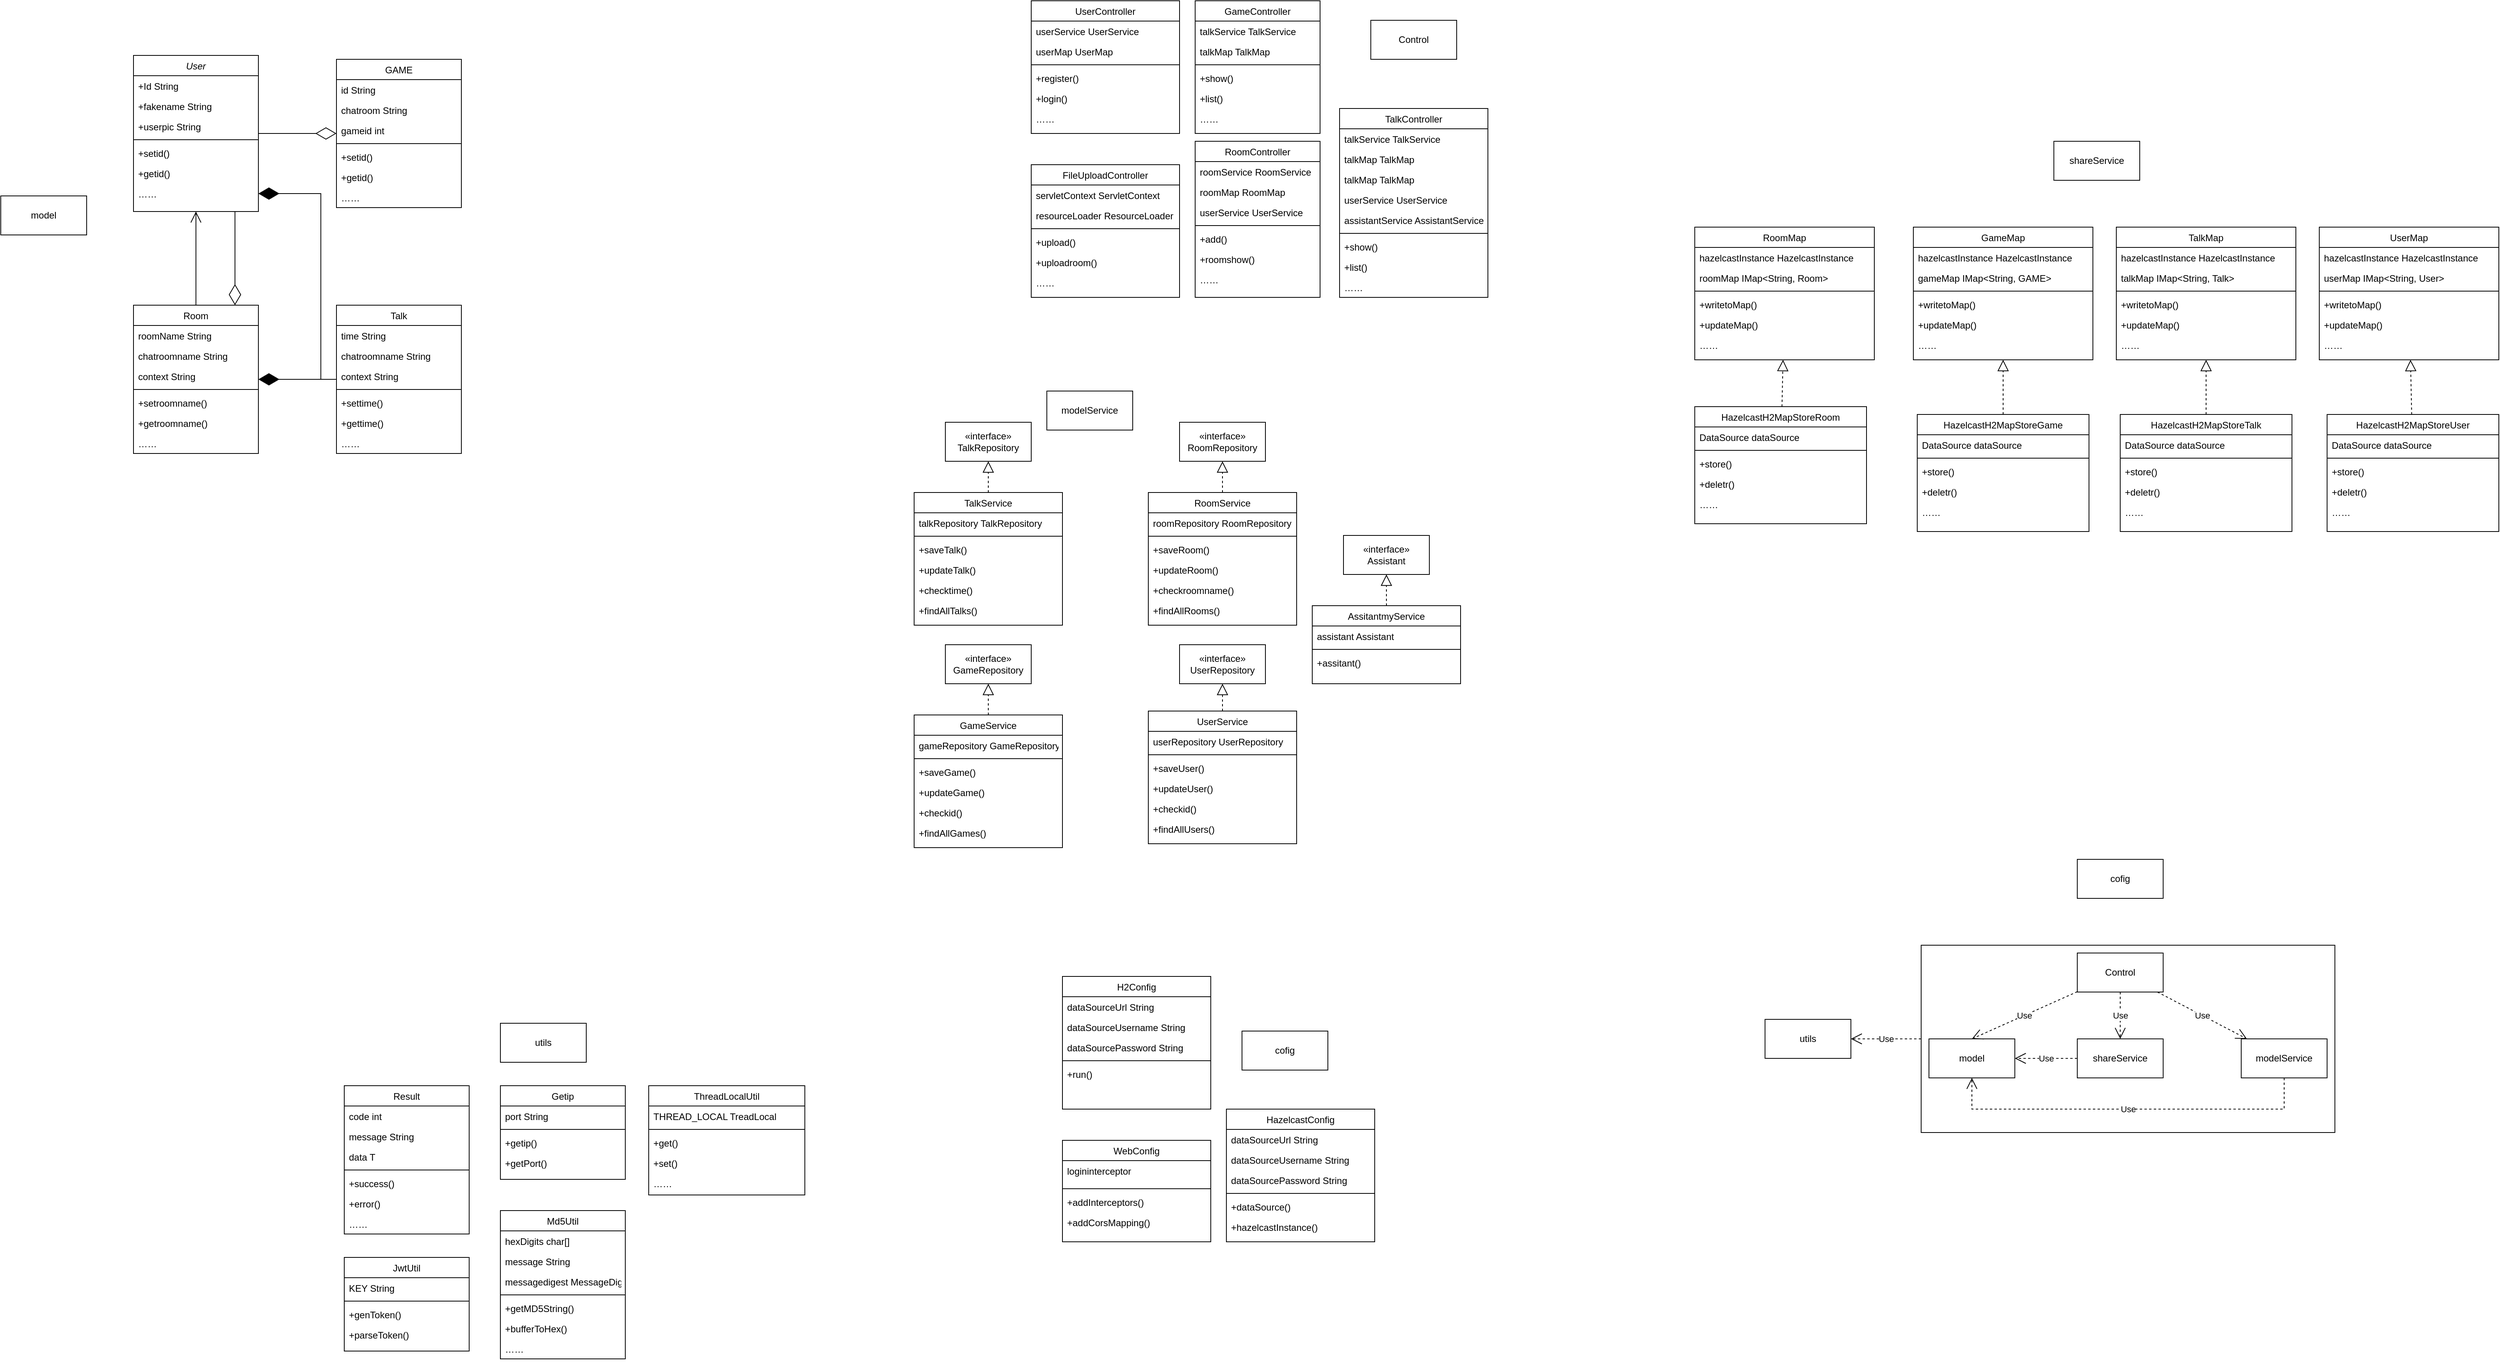 <mxfile version="24.6.2" type="device">
  <diagram id="C5RBs43oDa-KdzZeNtuy" name="Page-1">
    <mxGraphModel dx="2020" dy="1907" grid="1" gridSize="10" guides="1" tooltips="1" connect="1" arrows="1" fold="1" page="1" pageScale="1" pageWidth="827" pageHeight="1169" math="0" shadow="0">
      <root>
        <mxCell id="WIyWlLk6GJQsqaUBKTNV-0" />
        <mxCell id="WIyWlLk6GJQsqaUBKTNV-1" parent="WIyWlLk6GJQsqaUBKTNV-0" />
        <mxCell id="8PpAKaALo8IsGHc2eTcL-14" value="" style="html=1;whiteSpace=wrap;" vertex="1" parent="WIyWlLk6GJQsqaUBKTNV-1">
          <mxGeometry x="1690" y="1190" width="530" height="240" as="geometry" />
        </mxCell>
        <mxCell id="zkfFHV4jXpPFQw0GAbJ--0" value="User" style="swimlane;fontStyle=2;align=center;verticalAlign=top;childLayout=stackLayout;horizontal=1;startSize=26;horizontalStack=0;resizeParent=1;resizeLast=0;collapsible=1;marginBottom=0;rounded=0;shadow=0;strokeWidth=1;" parent="WIyWlLk6GJQsqaUBKTNV-1" vertex="1">
          <mxGeometry x="-600" y="50" width="160" height="200" as="geometry">
            <mxRectangle x="230" y="140" width="160" height="26" as="alternateBounds" />
          </mxGeometry>
        </mxCell>
        <mxCell id="zkfFHV4jXpPFQw0GAbJ--1" value="+Id String" style="text;align=left;verticalAlign=top;spacingLeft=4;spacingRight=4;overflow=hidden;rotatable=0;points=[[0,0.5],[1,0.5]];portConstraint=eastwest;" parent="zkfFHV4jXpPFQw0GAbJ--0" vertex="1">
          <mxGeometry y="26" width="160" height="26" as="geometry" />
        </mxCell>
        <mxCell id="zkfFHV4jXpPFQw0GAbJ--2" value="+fakename String" style="text;align=left;verticalAlign=top;spacingLeft=4;spacingRight=4;overflow=hidden;rotatable=0;points=[[0,0.5],[1,0.5]];portConstraint=eastwest;rounded=0;shadow=0;html=0;" parent="zkfFHV4jXpPFQw0GAbJ--0" vertex="1">
          <mxGeometry y="52" width="160" height="26" as="geometry" />
        </mxCell>
        <mxCell id="zkfFHV4jXpPFQw0GAbJ--3" value="+userpic String" style="text;align=left;verticalAlign=top;spacingLeft=4;spacingRight=4;overflow=hidden;rotatable=0;points=[[0,0.5],[1,0.5]];portConstraint=eastwest;rounded=0;shadow=0;html=0;" parent="zkfFHV4jXpPFQw0GAbJ--0" vertex="1">
          <mxGeometry y="78" width="160" height="26" as="geometry" />
        </mxCell>
        <mxCell id="zkfFHV4jXpPFQw0GAbJ--4" value="" style="line;html=1;strokeWidth=1;align=left;verticalAlign=middle;spacingTop=-1;spacingLeft=3;spacingRight=3;rotatable=0;labelPosition=right;points=[];portConstraint=eastwest;" parent="zkfFHV4jXpPFQw0GAbJ--0" vertex="1">
          <mxGeometry y="104" width="160" height="8" as="geometry" />
        </mxCell>
        <mxCell id="zkfFHV4jXpPFQw0GAbJ--5" value="+setid()" style="text;align=left;verticalAlign=top;spacingLeft=4;spacingRight=4;overflow=hidden;rotatable=0;points=[[0,0.5],[1,0.5]];portConstraint=eastwest;" parent="zkfFHV4jXpPFQw0GAbJ--0" vertex="1">
          <mxGeometry y="112" width="160" height="26" as="geometry" />
        </mxCell>
        <mxCell id="63ENl7EBPZfW6CbWKA2c-0" value="+getid()" style="text;align=left;verticalAlign=top;spacingLeft=4;spacingRight=4;overflow=hidden;rotatable=0;points=[[0,0.5],[1,0.5]];portConstraint=eastwest;" parent="zkfFHV4jXpPFQw0GAbJ--0" vertex="1">
          <mxGeometry y="138" width="160" height="26" as="geometry" />
        </mxCell>
        <mxCell id="63ENl7EBPZfW6CbWKA2c-1" value="……" style="text;align=left;verticalAlign=top;spacingLeft=4;spacingRight=4;overflow=hidden;rotatable=0;points=[[0,0.5],[1,0.5]];portConstraint=eastwest;" parent="zkfFHV4jXpPFQw0GAbJ--0" vertex="1">
          <mxGeometry y="164" width="160" height="26" as="geometry" />
        </mxCell>
        <mxCell id="zkfFHV4jXpPFQw0GAbJ--17" value="Talk" style="swimlane;fontStyle=0;align=center;verticalAlign=top;childLayout=stackLayout;horizontal=1;startSize=26;horizontalStack=0;resizeParent=1;resizeLast=0;collapsible=1;marginBottom=0;rounded=0;shadow=0;strokeWidth=1;" parent="WIyWlLk6GJQsqaUBKTNV-1" vertex="1">
          <mxGeometry x="-340" y="370" width="160" height="190" as="geometry">
            <mxRectangle x="550" y="140" width="160" height="26" as="alternateBounds" />
          </mxGeometry>
        </mxCell>
        <mxCell id="zkfFHV4jXpPFQw0GAbJ--18" value="time String" style="text;align=left;verticalAlign=top;spacingLeft=4;spacingRight=4;overflow=hidden;rotatable=0;points=[[0,0.5],[1,0.5]];portConstraint=eastwest;" parent="zkfFHV4jXpPFQw0GAbJ--17" vertex="1">
          <mxGeometry y="26" width="160" height="26" as="geometry" />
        </mxCell>
        <mxCell id="zkfFHV4jXpPFQw0GAbJ--19" value="chatroomname String" style="text;align=left;verticalAlign=top;spacingLeft=4;spacingRight=4;overflow=hidden;rotatable=0;points=[[0,0.5],[1,0.5]];portConstraint=eastwest;rounded=0;shadow=0;html=0;" parent="zkfFHV4jXpPFQw0GAbJ--17" vertex="1">
          <mxGeometry y="52" width="160" height="26" as="geometry" />
        </mxCell>
        <mxCell id="zkfFHV4jXpPFQw0GAbJ--20" value="context String" style="text;align=left;verticalAlign=top;spacingLeft=4;spacingRight=4;overflow=hidden;rotatable=0;points=[[0,0.5],[1,0.5]];portConstraint=eastwest;rounded=0;shadow=0;html=0;" parent="zkfFHV4jXpPFQw0GAbJ--17" vertex="1">
          <mxGeometry y="78" width="160" height="26" as="geometry" />
        </mxCell>
        <mxCell id="zkfFHV4jXpPFQw0GAbJ--23" value="" style="line;html=1;strokeWidth=1;align=left;verticalAlign=middle;spacingTop=-1;spacingLeft=3;spacingRight=3;rotatable=0;labelPosition=right;points=[];portConstraint=eastwest;" parent="zkfFHV4jXpPFQw0GAbJ--17" vertex="1">
          <mxGeometry y="104" width="160" height="8" as="geometry" />
        </mxCell>
        <mxCell id="zkfFHV4jXpPFQw0GAbJ--24" value="+settime()" style="text;align=left;verticalAlign=top;spacingLeft=4;spacingRight=4;overflow=hidden;rotatable=0;points=[[0,0.5],[1,0.5]];portConstraint=eastwest;" parent="zkfFHV4jXpPFQw0GAbJ--17" vertex="1">
          <mxGeometry y="112" width="160" height="26" as="geometry" />
        </mxCell>
        <mxCell id="zkfFHV4jXpPFQw0GAbJ--25" value="+gettime()" style="text;align=left;verticalAlign=top;spacingLeft=4;spacingRight=4;overflow=hidden;rotatable=0;points=[[0,0.5],[1,0.5]];portConstraint=eastwest;" parent="zkfFHV4jXpPFQw0GAbJ--17" vertex="1">
          <mxGeometry y="138" width="160" height="26" as="geometry" />
        </mxCell>
        <mxCell id="63ENl7EBPZfW6CbWKA2c-2" value="……" style="text;align=left;verticalAlign=top;spacingLeft=4;spacingRight=4;overflow=hidden;rotatable=0;points=[[0,0.5],[1,0.5]];portConstraint=eastwest;" parent="zkfFHV4jXpPFQw0GAbJ--17" vertex="1">
          <mxGeometry y="164" width="160" height="26" as="geometry" />
        </mxCell>
        <mxCell id="63ENl7EBPZfW6CbWKA2c-3" value="Room" style="swimlane;fontStyle=0;align=center;verticalAlign=top;childLayout=stackLayout;horizontal=1;startSize=26;horizontalStack=0;resizeParent=1;resizeLast=0;collapsible=1;marginBottom=0;rounded=0;shadow=0;strokeWidth=1;" parent="WIyWlLk6GJQsqaUBKTNV-1" vertex="1">
          <mxGeometry x="-600" y="370" width="160" height="190" as="geometry">
            <mxRectangle x="550" y="140" width="160" height="26" as="alternateBounds" />
          </mxGeometry>
        </mxCell>
        <mxCell id="63ENl7EBPZfW6CbWKA2c-4" value="roomName String" style="text;align=left;verticalAlign=top;spacingLeft=4;spacingRight=4;overflow=hidden;rotatable=0;points=[[0,0.5],[1,0.5]];portConstraint=eastwest;" parent="63ENl7EBPZfW6CbWKA2c-3" vertex="1">
          <mxGeometry y="26" width="160" height="26" as="geometry" />
        </mxCell>
        <mxCell id="63ENl7EBPZfW6CbWKA2c-5" value="chatroomname String" style="text;align=left;verticalAlign=top;spacingLeft=4;spacingRight=4;overflow=hidden;rotatable=0;points=[[0,0.5],[1,0.5]];portConstraint=eastwest;rounded=0;shadow=0;html=0;" parent="63ENl7EBPZfW6CbWKA2c-3" vertex="1">
          <mxGeometry y="52" width="160" height="26" as="geometry" />
        </mxCell>
        <mxCell id="63ENl7EBPZfW6CbWKA2c-6" value="context String" style="text;align=left;verticalAlign=top;spacingLeft=4;spacingRight=4;overflow=hidden;rotatable=0;points=[[0,0.5],[1,0.5]];portConstraint=eastwest;rounded=0;shadow=0;html=0;" parent="63ENl7EBPZfW6CbWKA2c-3" vertex="1">
          <mxGeometry y="78" width="160" height="26" as="geometry" />
        </mxCell>
        <mxCell id="63ENl7EBPZfW6CbWKA2c-7" value="" style="line;html=1;strokeWidth=1;align=left;verticalAlign=middle;spacingTop=-1;spacingLeft=3;spacingRight=3;rotatable=0;labelPosition=right;points=[];portConstraint=eastwest;" parent="63ENl7EBPZfW6CbWKA2c-3" vertex="1">
          <mxGeometry y="104" width="160" height="8" as="geometry" />
        </mxCell>
        <mxCell id="63ENl7EBPZfW6CbWKA2c-8" value="+setroomname()" style="text;align=left;verticalAlign=top;spacingLeft=4;spacingRight=4;overflow=hidden;rotatable=0;points=[[0,0.5],[1,0.5]];portConstraint=eastwest;" parent="63ENl7EBPZfW6CbWKA2c-3" vertex="1">
          <mxGeometry y="112" width="160" height="26" as="geometry" />
        </mxCell>
        <mxCell id="63ENl7EBPZfW6CbWKA2c-9" value="+getroomname()" style="text;align=left;verticalAlign=top;spacingLeft=4;spacingRight=4;overflow=hidden;rotatable=0;points=[[0,0.5],[1,0.5]];portConstraint=eastwest;" parent="63ENl7EBPZfW6CbWKA2c-3" vertex="1">
          <mxGeometry y="138" width="160" height="26" as="geometry" />
        </mxCell>
        <mxCell id="63ENl7EBPZfW6CbWKA2c-10" value="……" style="text;align=left;verticalAlign=top;spacingLeft=4;spacingRight=4;overflow=hidden;rotatable=0;points=[[0,0.5],[1,0.5]];portConstraint=eastwest;" parent="63ENl7EBPZfW6CbWKA2c-3" vertex="1">
          <mxGeometry y="164" width="160" height="26" as="geometry" />
        </mxCell>
        <mxCell id="63ENl7EBPZfW6CbWKA2c-11" value="Result" style="swimlane;fontStyle=0;align=center;verticalAlign=top;childLayout=stackLayout;horizontal=1;startSize=26;horizontalStack=0;resizeParent=1;resizeLast=0;collapsible=1;marginBottom=0;rounded=0;shadow=0;strokeWidth=1;" parent="WIyWlLk6GJQsqaUBKTNV-1" vertex="1">
          <mxGeometry x="-330" y="1370" width="160" height="190" as="geometry">
            <mxRectangle x="550" y="140" width="160" height="26" as="alternateBounds" />
          </mxGeometry>
        </mxCell>
        <mxCell id="63ENl7EBPZfW6CbWKA2c-12" value="code int" style="text;align=left;verticalAlign=top;spacingLeft=4;spacingRight=4;overflow=hidden;rotatable=0;points=[[0,0.5],[1,0.5]];portConstraint=eastwest;" parent="63ENl7EBPZfW6CbWKA2c-11" vertex="1">
          <mxGeometry y="26" width="160" height="26" as="geometry" />
        </mxCell>
        <mxCell id="63ENl7EBPZfW6CbWKA2c-13" value="message String" style="text;align=left;verticalAlign=top;spacingLeft=4;spacingRight=4;overflow=hidden;rotatable=0;points=[[0,0.5],[1,0.5]];portConstraint=eastwest;rounded=0;shadow=0;html=0;" parent="63ENl7EBPZfW6CbWKA2c-11" vertex="1">
          <mxGeometry y="52" width="160" height="26" as="geometry" />
        </mxCell>
        <mxCell id="63ENl7EBPZfW6CbWKA2c-14" value="data T" style="text;align=left;verticalAlign=top;spacingLeft=4;spacingRight=4;overflow=hidden;rotatable=0;points=[[0,0.5],[1,0.5]];portConstraint=eastwest;rounded=0;shadow=0;html=0;" parent="63ENl7EBPZfW6CbWKA2c-11" vertex="1">
          <mxGeometry y="78" width="160" height="26" as="geometry" />
        </mxCell>
        <mxCell id="63ENl7EBPZfW6CbWKA2c-15" value="" style="line;html=1;strokeWidth=1;align=left;verticalAlign=middle;spacingTop=-1;spacingLeft=3;spacingRight=3;rotatable=0;labelPosition=right;points=[];portConstraint=eastwest;" parent="63ENl7EBPZfW6CbWKA2c-11" vertex="1">
          <mxGeometry y="104" width="160" height="8" as="geometry" />
        </mxCell>
        <mxCell id="63ENl7EBPZfW6CbWKA2c-16" value="+success()" style="text;align=left;verticalAlign=top;spacingLeft=4;spacingRight=4;overflow=hidden;rotatable=0;points=[[0,0.5],[1,0.5]];portConstraint=eastwest;" parent="63ENl7EBPZfW6CbWKA2c-11" vertex="1">
          <mxGeometry y="112" width="160" height="26" as="geometry" />
        </mxCell>
        <mxCell id="63ENl7EBPZfW6CbWKA2c-17" value="+error()" style="text;align=left;verticalAlign=top;spacingLeft=4;spacingRight=4;overflow=hidden;rotatable=0;points=[[0,0.5],[1,0.5]];portConstraint=eastwest;" parent="63ENl7EBPZfW6CbWKA2c-11" vertex="1">
          <mxGeometry y="138" width="160" height="26" as="geometry" />
        </mxCell>
        <mxCell id="63ENl7EBPZfW6CbWKA2c-18" value="……" style="text;align=left;verticalAlign=top;spacingLeft=4;spacingRight=4;overflow=hidden;rotatable=0;points=[[0,0.5],[1,0.5]];portConstraint=eastwest;" parent="63ENl7EBPZfW6CbWKA2c-11" vertex="1">
          <mxGeometry y="164" width="160" height="26" as="geometry" />
        </mxCell>
        <mxCell id="63ENl7EBPZfW6CbWKA2c-20" value="" style="endArrow=open;endFill=1;endSize=12;html=1;rounded=0;" parent="WIyWlLk6GJQsqaUBKTNV-1" source="63ENl7EBPZfW6CbWKA2c-3" target="zkfFHV4jXpPFQw0GAbJ--0" edge="1">
          <mxGeometry width="160" relative="1" as="geometry">
            <mxPoint x="-240" y="170" as="sourcePoint" />
            <mxPoint x="-80" y="170" as="targetPoint" />
          </mxGeometry>
        </mxCell>
        <mxCell id="63ENl7EBPZfW6CbWKA2c-24" value="UserService" style="swimlane;fontStyle=0;align=center;verticalAlign=top;childLayout=stackLayout;horizontal=1;startSize=26;horizontalStack=0;resizeParent=1;resizeLast=0;collapsible=1;marginBottom=0;rounded=0;shadow=0;strokeWidth=1;" parent="WIyWlLk6GJQsqaUBKTNV-1" vertex="1">
          <mxGeometry x="700" y="890" width="190" height="170" as="geometry">
            <mxRectangle x="550" y="140" width="160" height="26" as="alternateBounds" />
          </mxGeometry>
        </mxCell>
        <mxCell id="63ENl7EBPZfW6CbWKA2c-25" value="userRepository UserRepository " style="text;align=left;verticalAlign=top;spacingLeft=4;spacingRight=4;overflow=hidden;rotatable=0;points=[[0,0.5],[1,0.5]];portConstraint=eastwest;" parent="63ENl7EBPZfW6CbWKA2c-24" vertex="1">
          <mxGeometry y="26" width="190" height="26" as="geometry" />
        </mxCell>
        <mxCell id="63ENl7EBPZfW6CbWKA2c-28" value="" style="line;html=1;strokeWidth=1;align=left;verticalAlign=middle;spacingTop=-1;spacingLeft=3;spacingRight=3;rotatable=0;labelPosition=right;points=[];portConstraint=eastwest;" parent="63ENl7EBPZfW6CbWKA2c-24" vertex="1">
          <mxGeometry y="52" width="190" height="8" as="geometry" />
        </mxCell>
        <mxCell id="63ENl7EBPZfW6CbWKA2c-29" value="+saveUser()" style="text;align=left;verticalAlign=top;spacingLeft=4;spacingRight=4;overflow=hidden;rotatable=0;points=[[0,0.5],[1,0.5]];portConstraint=eastwest;" parent="63ENl7EBPZfW6CbWKA2c-24" vertex="1">
          <mxGeometry y="60" width="190" height="26" as="geometry" />
        </mxCell>
        <mxCell id="63ENl7EBPZfW6CbWKA2c-30" value="+updateUser()" style="text;align=left;verticalAlign=top;spacingLeft=4;spacingRight=4;overflow=hidden;rotatable=0;points=[[0,0.5],[1,0.5]];portConstraint=eastwest;" parent="63ENl7EBPZfW6CbWKA2c-24" vertex="1">
          <mxGeometry y="86" width="190" height="26" as="geometry" />
        </mxCell>
        <mxCell id="63ENl7EBPZfW6CbWKA2c-31" value="+checkid()" style="text;align=left;verticalAlign=top;spacingLeft=4;spacingRight=4;overflow=hidden;rotatable=0;points=[[0,0.5],[1,0.5]];portConstraint=eastwest;" parent="63ENl7EBPZfW6CbWKA2c-24" vertex="1">
          <mxGeometry y="112" width="190" height="26" as="geometry" />
        </mxCell>
        <mxCell id="63ENl7EBPZfW6CbWKA2c-32" value="+findAllUsers()" style="text;align=left;verticalAlign=top;spacingLeft=4;spacingRight=4;overflow=hidden;rotatable=0;points=[[0,0.5],[1,0.5]];portConstraint=eastwest;" parent="63ENl7EBPZfW6CbWKA2c-24" vertex="1">
          <mxGeometry y="138" width="190" height="26" as="geometry" />
        </mxCell>
        <mxCell id="63ENl7EBPZfW6CbWKA2c-33" value="RoomService" style="swimlane;fontStyle=0;align=center;verticalAlign=top;childLayout=stackLayout;horizontal=1;startSize=26;horizontalStack=0;resizeParent=1;resizeLast=0;collapsible=1;marginBottom=0;rounded=0;shadow=0;strokeWidth=1;" parent="WIyWlLk6GJQsqaUBKTNV-1" vertex="1">
          <mxGeometry x="700" y="610" width="190" height="170" as="geometry">
            <mxRectangle x="550" y="140" width="160" height="26" as="alternateBounds" />
          </mxGeometry>
        </mxCell>
        <mxCell id="63ENl7EBPZfW6CbWKA2c-34" value="roomRepository RoomRepository " style="text;align=left;verticalAlign=top;spacingLeft=4;spacingRight=4;overflow=hidden;rotatable=0;points=[[0,0.5],[1,0.5]];portConstraint=eastwest;" parent="63ENl7EBPZfW6CbWKA2c-33" vertex="1">
          <mxGeometry y="26" width="190" height="26" as="geometry" />
        </mxCell>
        <mxCell id="63ENl7EBPZfW6CbWKA2c-35" value="" style="line;html=1;strokeWidth=1;align=left;verticalAlign=middle;spacingTop=-1;spacingLeft=3;spacingRight=3;rotatable=0;labelPosition=right;points=[];portConstraint=eastwest;" parent="63ENl7EBPZfW6CbWKA2c-33" vertex="1">
          <mxGeometry y="52" width="190" height="8" as="geometry" />
        </mxCell>
        <mxCell id="63ENl7EBPZfW6CbWKA2c-36" value="+saveRoom()" style="text;align=left;verticalAlign=top;spacingLeft=4;spacingRight=4;overflow=hidden;rotatable=0;points=[[0,0.5],[1,0.5]];portConstraint=eastwest;" parent="63ENl7EBPZfW6CbWKA2c-33" vertex="1">
          <mxGeometry y="60" width="190" height="26" as="geometry" />
        </mxCell>
        <mxCell id="63ENl7EBPZfW6CbWKA2c-37" value="+updateRoom()" style="text;align=left;verticalAlign=top;spacingLeft=4;spacingRight=4;overflow=hidden;rotatable=0;points=[[0,0.5],[1,0.5]];portConstraint=eastwest;" parent="63ENl7EBPZfW6CbWKA2c-33" vertex="1">
          <mxGeometry y="86" width="190" height="26" as="geometry" />
        </mxCell>
        <mxCell id="63ENl7EBPZfW6CbWKA2c-38" value="+checkroomname()" style="text;align=left;verticalAlign=top;spacingLeft=4;spacingRight=4;overflow=hidden;rotatable=0;points=[[0,0.5],[1,0.5]];portConstraint=eastwest;" parent="63ENl7EBPZfW6CbWKA2c-33" vertex="1">
          <mxGeometry y="112" width="190" height="26" as="geometry" />
        </mxCell>
        <mxCell id="63ENl7EBPZfW6CbWKA2c-39" value="+findAllRooms()" style="text;align=left;verticalAlign=top;spacingLeft=4;spacingRight=4;overflow=hidden;rotatable=0;points=[[0,0.5],[1,0.5]];portConstraint=eastwest;" parent="63ENl7EBPZfW6CbWKA2c-33" vertex="1">
          <mxGeometry y="138" width="190" height="26" as="geometry" />
        </mxCell>
        <mxCell id="63ENl7EBPZfW6CbWKA2c-40" value="TalkService" style="swimlane;fontStyle=0;align=center;verticalAlign=top;childLayout=stackLayout;horizontal=1;startSize=26;horizontalStack=0;resizeParent=1;resizeLast=0;collapsible=1;marginBottom=0;rounded=0;shadow=0;strokeWidth=1;" parent="WIyWlLk6GJQsqaUBKTNV-1" vertex="1">
          <mxGeometry x="400" y="610" width="190" height="170" as="geometry">
            <mxRectangle x="550" y="140" width="160" height="26" as="alternateBounds" />
          </mxGeometry>
        </mxCell>
        <mxCell id="63ENl7EBPZfW6CbWKA2c-41" value="talkRepository TalkRepository " style="text;align=left;verticalAlign=top;spacingLeft=4;spacingRight=4;overflow=hidden;rotatable=0;points=[[0,0.5],[1,0.5]];portConstraint=eastwest;" parent="63ENl7EBPZfW6CbWKA2c-40" vertex="1">
          <mxGeometry y="26" width="190" height="26" as="geometry" />
        </mxCell>
        <mxCell id="63ENl7EBPZfW6CbWKA2c-42" value="" style="line;html=1;strokeWidth=1;align=left;verticalAlign=middle;spacingTop=-1;spacingLeft=3;spacingRight=3;rotatable=0;labelPosition=right;points=[];portConstraint=eastwest;" parent="63ENl7EBPZfW6CbWKA2c-40" vertex="1">
          <mxGeometry y="52" width="190" height="8" as="geometry" />
        </mxCell>
        <mxCell id="63ENl7EBPZfW6CbWKA2c-43" value="+saveTalk()" style="text;align=left;verticalAlign=top;spacingLeft=4;spacingRight=4;overflow=hidden;rotatable=0;points=[[0,0.5],[1,0.5]];portConstraint=eastwest;" parent="63ENl7EBPZfW6CbWKA2c-40" vertex="1">
          <mxGeometry y="60" width="190" height="26" as="geometry" />
        </mxCell>
        <mxCell id="63ENl7EBPZfW6CbWKA2c-44" value="+updateTalk()" style="text;align=left;verticalAlign=top;spacingLeft=4;spacingRight=4;overflow=hidden;rotatable=0;points=[[0,0.5],[1,0.5]];portConstraint=eastwest;" parent="63ENl7EBPZfW6CbWKA2c-40" vertex="1">
          <mxGeometry y="86" width="190" height="26" as="geometry" />
        </mxCell>
        <mxCell id="63ENl7EBPZfW6CbWKA2c-45" value="+checktime()" style="text;align=left;verticalAlign=top;spacingLeft=4;spacingRight=4;overflow=hidden;rotatable=0;points=[[0,0.5],[1,0.5]];portConstraint=eastwest;" parent="63ENl7EBPZfW6CbWKA2c-40" vertex="1">
          <mxGeometry y="112" width="190" height="26" as="geometry" />
        </mxCell>
        <mxCell id="63ENl7EBPZfW6CbWKA2c-46" value="+findAllTalks()" style="text;align=left;verticalAlign=top;spacingLeft=4;spacingRight=4;overflow=hidden;rotatable=0;points=[[0,0.5],[1,0.5]];portConstraint=eastwest;" parent="63ENl7EBPZfW6CbWKA2c-40" vertex="1">
          <mxGeometry y="138" width="190" height="26" as="geometry" />
        </mxCell>
        <mxCell id="63ENl7EBPZfW6CbWKA2c-47" value="GAME" style="swimlane;fontStyle=0;align=center;verticalAlign=top;childLayout=stackLayout;horizontal=1;startSize=26;horizontalStack=0;resizeParent=1;resizeLast=0;collapsible=1;marginBottom=0;rounded=0;shadow=0;strokeWidth=1;" parent="WIyWlLk6GJQsqaUBKTNV-1" vertex="1">
          <mxGeometry x="-340" y="55" width="160" height="190" as="geometry">
            <mxRectangle x="550" y="140" width="160" height="26" as="alternateBounds" />
          </mxGeometry>
        </mxCell>
        <mxCell id="63ENl7EBPZfW6CbWKA2c-48" value="id String" style="text;align=left;verticalAlign=top;spacingLeft=4;spacingRight=4;overflow=hidden;rotatable=0;points=[[0,0.5],[1,0.5]];portConstraint=eastwest;" parent="63ENl7EBPZfW6CbWKA2c-47" vertex="1">
          <mxGeometry y="26" width="160" height="26" as="geometry" />
        </mxCell>
        <mxCell id="63ENl7EBPZfW6CbWKA2c-49" value="chatroom String" style="text;align=left;verticalAlign=top;spacingLeft=4;spacingRight=4;overflow=hidden;rotatable=0;points=[[0,0.5],[1,0.5]];portConstraint=eastwest;rounded=0;shadow=0;html=0;" parent="63ENl7EBPZfW6CbWKA2c-47" vertex="1">
          <mxGeometry y="52" width="160" height="26" as="geometry" />
        </mxCell>
        <mxCell id="63ENl7EBPZfW6CbWKA2c-50" value="gameid int" style="text;align=left;verticalAlign=top;spacingLeft=4;spacingRight=4;overflow=hidden;rotatable=0;points=[[0,0.5],[1,0.5]];portConstraint=eastwest;rounded=0;shadow=0;html=0;" parent="63ENl7EBPZfW6CbWKA2c-47" vertex="1">
          <mxGeometry y="78" width="160" height="26" as="geometry" />
        </mxCell>
        <mxCell id="63ENl7EBPZfW6CbWKA2c-51" value="" style="line;html=1;strokeWidth=1;align=left;verticalAlign=middle;spacingTop=-1;spacingLeft=3;spacingRight=3;rotatable=0;labelPosition=right;points=[];portConstraint=eastwest;" parent="63ENl7EBPZfW6CbWKA2c-47" vertex="1">
          <mxGeometry y="104" width="160" height="8" as="geometry" />
        </mxCell>
        <mxCell id="63ENl7EBPZfW6CbWKA2c-52" value="+setid()" style="text;align=left;verticalAlign=top;spacingLeft=4;spacingRight=4;overflow=hidden;rotatable=0;points=[[0,0.5],[1,0.5]];portConstraint=eastwest;" parent="63ENl7EBPZfW6CbWKA2c-47" vertex="1">
          <mxGeometry y="112" width="160" height="26" as="geometry" />
        </mxCell>
        <mxCell id="63ENl7EBPZfW6CbWKA2c-53" value="+getid()" style="text;align=left;verticalAlign=top;spacingLeft=4;spacingRight=4;overflow=hidden;rotatable=0;points=[[0,0.5],[1,0.5]];portConstraint=eastwest;" parent="63ENl7EBPZfW6CbWKA2c-47" vertex="1">
          <mxGeometry y="138" width="160" height="26" as="geometry" />
        </mxCell>
        <mxCell id="63ENl7EBPZfW6CbWKA2c-54" value="……" style="text;align=left;verticalAlign=top;spacingLeft=4;spacingRight=4;overflow=hidden;rotatable=0;points=[[0,0.5],[1,0.5]];portConstraint=eastwest;" parent="63ENl7EBPZfW6CbWKA2c-47" vertex="1">
          <mxGeometry y="164" width="160" height="26" as="geometry" />
        </mxCell>
        <mxCell id="63ENl7EBPZfW6CbWKA2c-55" value="GameService" style="swimlane;fontStyle=0;align=center;verticalAlign=top;childLayout=stackLayout;horizontal=1;startSize=26;horizontalStack=0;resizeParent=1;resizeLast=0;collapsible=1;marginBottom=0;rounded=0;shadow=0;strokeWidth=1;" parent="WIyWlLk6GJQsqaUBKTNV-1" vertex="1">
          <mxGeometry x="400" y="895" width="190" height="170" as="geometry">
            <mxRectangle x="550" y="140" width="160" height="26" as="alternateBounds" />
          </mxGeometry>
        </mxCell>
        <mxCell id="63ENl7EBPZfW6CbWKA2c-56" value="gameRepository GameRepository " style="text;align=left;verticalAlign=top;spacingLeft=4;spacingRight=4;overflow=hidden;rotatable=0;points=[[0,0.5],[1,0.5]];portConstraint=eastwest;" parent="63ENl7EBPZfW6CbWKA2c-55" vertex="1">
          <mxGeometry y="26" width="190" height="26" as="geometry" />
        </mxCell>
        <mxCell id="63ENl7EBPZfW6CbWKA2c-57" value="" style="line;html=1;strokeWidth=1;align=left;verticalAlign=middle;spacingTop=-1;spacingLeft=3;spacingRight=3;rotatable=0;labelPosition=right;points=[];portConstraint=eastwest;" parent="63ENl7EBPZfW6CbWKA2c-55" vertex="1">
          <mxGeometry y="52" width="190" height="8" as="geometry" />
        </mxCell>
        <mxCell id="63ENl7EBPZfW6CbWKA2c-58" value="+saveGame()" style="text;align=left;verticalAlign=top;spacingLeft=4;spacingRight=4;overflow=hidden;rotatable=0;points=[[0,0.5],[1,0.5]];portConstraint=eastwest;" parent="63ENl7EBPZfW6CbWKA2c-55" vertex="1">
          <mxGeometry y="60" width="190" height="26" as="geometry" />
        </mxCell>
        <mxCell id="63ENl7EBPZfW6CbWKA2c-59" value="+updateGame()" style="text;align=left;verticalAlign=top;spacingLeft=4;spacingRight=4;overflow=hidden;rotatable=0;points=[[0,0.5],[1,0.5]];portConstraint=eastwest;" parent="63ENl7EBPZfW6CbWKA2c-55" vertex="1">
          <mxGeometry y="86" width="190" height="26" as="geometry" />
        </mxCell>
        <mxCell id="63ENl7EBPZfW6CbWKA2c-60" value="+checkid()" style="text;align=left;verticalAlign=top;spacingLeft=4;spacingRight=4;overflow=hidden;rotatable=0;points=[[0,0.5],[1,0.5]];portConstraint=eastwest;" parent="63ENl7EBPZfW6CbWKA2c-55" vertex="1">
          <mxGeometry y="112" width="190" height="26" as="geometry" />
        </mxCell>
        <mxCell id="63ENl7EBPZfW6CbWKA2c-61" value="+findAllGames()" style="text;align=left;verticalAlign=top;spacingLeft=4;spacingRight=4;overflow=hidden;rotatable=0;points=[[0,0.5],[1,0.5]];portConstraint=eastwest;" parent="63ENl7EBPZfW6CbWKA2c-55" vertex="1">
          <mxGeometry y="138" width="190" height="26" as="geometry" />
        </mxCell>
        <mxCell id="63ENl7EBPZfW6CbWKA2c-62" value="«interface»&lt;br&gt;RoomRepository" style="html=1;whiteSpace=wrap;" parent="WIyWlLk6GJQsqaUBKTNV-1" vertex="1">
          <mxGeometry x="740" y="520" width="110" height="50" as="geometry" />
        </mxCell>
        <mxCell id="63ENl7EBPZfW6CbWKA2c-63" value="«interface»&lt;br&gt;TalkRepository" style="html=1;whiteSpace=wrap;" parent="WIyWlLk6GJQsqaUBKTNV-1" vertex="1">
          <mxGeometry x="440" y="520" width="110" height="50" as="geometry" />
        </mxCell>
        <mxCell id="63ENl7EBPZfW6CbWKA2c-64" value="«interface»&lt;br&gt;UserRepository" style="html=1;whiteSpace=wrap;" parent="WIyWlLk6GJQsqaUBKTNV-1" vertex="1">
          <mxGeometry x="740" y="805" width="110" height="50" as="geometry" />
        </mxCell>
        <mxCell id="63ENl7EBPZfW6CbWKA2c-65" value="«interface»&lt;br&gt;GameRepository" style="html=1;whiteSpace=wrap;" parent="WIyWlLk6GJQsqaUBKTNV-1" vertex="1">
          <mxGeometry x="440" y="805" width="110" height="50" as="geometry" />
        </mxCell>
        <mxCell id="63ENl7EBPZfW6CbWKA2c-66" value="" style="endArrow=block;dashed=1;endFill=0;endSize=12;html=1;rounded=0;" parent="WIyWlLk6GJQsqaUBKTNV-1" source="63ENl7EBPZfW6CbWKA2c-24" target="63ENl7EBPZfW6CbWKA2c-64" edge="1">
          <mxGeometry width="160" relative="1" as="geometry">
            <mxPoint x="890" y="1010" as="sourcePoint" />
            <mxPoint x="1050" y="1010" as="targetPoint" />
          </mxGeometry>
        </mxCell>
        <mxCell id="63ENl7EBPZfW6CbWKA2c-67" value="" style="endArrow=block;dashed=1;endFill=0;endSize=12;html=1;rounded=0;" parent="WIyWlLk6GJQsqaUBKTNV-1" source="63ENl7EBPZfW6CbWKA2c-40" target="63ENl7EBPZfW6CbWKA2c-63" edge="1">
          <mxGeometry width="160" relative="1" as="geometry">
            <mxPoint x="600" y="400" as="sourcePoint" />
            <mxPoint x="760" y="400" as="targetPoint" />
          </mxGeometry>
        </mxCell>
        <mxCell id="63ENl7EBPZfW6CbWKA2c-68" value="" style="endArrow=block;dashed=1;endFill=0;endSize=12;html=1;rounded=0;" parent="WIyWlLk6GJQsqaUBKTNV-1" source="63ENl7EBPZfW6CbWKA2c-33" target="63ENl7EBPZfW6CbWKA2c-62" edge="1">
          <mxGeometry width="160" relative="1" as="geometry">
            <mxPoint x="400" y="675" as="sourcePoint" />
            <mxPoint x="560" y="675" as="targetPoint" />
          </mxGeometry>
        </mxCell>
        <mxCell id="63ENl7EBPZfW6CbWKA2c-69" value="" style="endArrow=block;dashed=1;endFill=0;endSize=12;html=1;rounded=0;" parent="WIyWlLk6GJQsqaUBKTNV-1" source="63ENl7EBPZfW6CbWKA2c-55" target="63ENl7EBPZfW6CbWKA2c-65" edge="1">
          <mxGeometry width="160" relative="1" as="geometry">
            <mxPoint x="279" y="875" as="sourcePoint" />
            <mxPoint x="439" y="875" as="targetPoint" />
          </mxGeometry>
        </mxCell>
        <mxCell id="63ENl7EBPZfW6CbWKA2c-70" value="UserController" style="swimlane;fontStyle=0;align=center;verticalAlign=top;childLayout=stackLayout;horizontal=1;startSize=26;horizontalStack=0;resizeParent=1;resizeLast=0;collapsible=1;marginBottom=0;rounded=0;shadow=0;strokeWidth=1;" parent="WIyWlLk6GJQsqaUBKTNV-1" vertex="1">
          <mxGeometry x="550" y="-20" width="190" height="170" as="geometry">
            <mxRectangle x="550" y="140" width="160" height="26" as="alternateBounds" />
          </mxGeometry>
        </mxCell>
        <mxCell id="63ENl7EBPZfW6CbWKA2c-71" value="userService UserService" style="text;align=left;verticalAlign=top;spacingLeft=4;spacingRight=4;overflow=hidden;rotatable=0;points=[[0,0.5],[1,0.5]];portConstraint=eastwest;" parent="63ENl7EBPZfW6CbWKA2c-70" vertex="1">
          <mxGeometry y="26" width="190" height="26" as="geometry" />
        </mxCell>
        <mxCell id="63ENl7EBPZfW6CbWKA2c-72" value="userMap UserMap" style="text;align=left;verticalAlign=top;spacingLeft=4;spacingRight=4;overflow=hidden;rotatable=0;points=[[0,0.5],[1,0.5]];portConstraint=eastwest;rounded=0;shadow=0;html=0;" parent="63ENl7EBPZfW6CbWKA2c-70" vertex="1">
          <mxGeometry y="52" width="190" height="26" as="geometry" />
        </mxCell>
        <mxCell id="63ENl7EBPZfW6CbWKA2c-74" value="" style="line;html=1;strokeWidth=1;align=left;verticalAlign=middle;spacingTop=-1;spacingLeft=3;spacingRight=3;rotatable=0;labelPosition=right;points=[];portConstraint=eastwest;" parent="63ENl7EBPZfW6CbWKA2c-70" vertex="1">
          <mxGeometry y="78" width="190" height="8" as="geometry" />
        </mxCell>
        <mxCell id="63ENl7EBPZfW6CbWKA2c-75" value="+register()" style="text;align=left;verticalAlign=top;spacingLeft=4;spacingRight=4;overflow=hidden;rotatable=0;points=[[0,0.5],[1,0.5]];portConstraint=eastwest;" parent="63ENl7EBPZfW6CbWKA2c-70" vertex="1">
          <mxGeometry y="86" width="190" height="26" as="geometry" />
        </mxCell>
        <mxCell id="63ENl7EBPZfW6CbWKA2c-76" value="+login()" style="text;align=left;verticalAlign=top;spacingLeft=4;spacingRight=4;overflow=hidden;rotatable=0;points=[[0,0.5],[1,0.5]];portConstraint=eastwest;" parent="63ENl7EBPZfW6CbWKA2c-70" vertex="1">
          <mxGeometry y="112" width="190" height="26" as="geometry" />
        </mxCell>
        <mxCell id="63ENl7EBPZfW6CbWKA2c-77" value="……" style="text;align=left;verticalAlign=top;spacingLeft=4;spacingRight=4;overflow=hidden;rotatable=0;points=[[0,0.5],[1,0.5]];portConstraint=eastwest;" parent="63ENl7EBPZfW6CbWKA2c-70" vertex="1">
          <mxGeometry y="138" width="190" height="26" as="geometry" />
        </mxCell>
        <mxCell id="63ENl7EBPZfW6CbWKA2c-78" value="RoomController" style="swimlane;fontStyle=0;align=center;verticalAlign=top;childLayout=stackLayout;horizontal=1;startSize=26;horizontalStack=0;resizeParent=1;resizeLast=0;collapsible=1;marginBottom=0;rounded=0;shadow=0;strokeWidth=1;" parent="WIyWlLk6GJQsqaUBKTNV-1" vertex="1">
          <mxGeometry x="760" y="160" width="160" height="200" as="geometry">
            <mxRectangle x="550" y="140" width="160" height="26" as="alternateBounds" />
          </mxGeometry>
        </mxCell>
        <mxCell id="63ENl7EBPZfW6CbWKA2c-79" value="roomService RoomService" style="text;align=left;verticalAlign=top;spacingLeft=4;spacingRight=4;overflow=hidden;rotatable=0;points=[[0,0.5],[1,0.5]];portConstraint=eastwest;" parent="63ENl7EBPZfW6CbWKA2c-78" vertex="1">
          <mxGeometry y="26" width="160" height="26" as="geometry" />
        </mxCell>
        <mxCell id="63ENl7EBPZfW6CbWKA2c-80" value="roomMap RoomMap" style="text;align=left;verticalAlign=top;spacingLeft=4;spacingRight=4;overflow=hidden;rotatable=0;points=[[0,0.5],[1,0.5]];portConstraint=eastwest;rounded=0;shadow=0;html=0;" parent="63ENl7EBPZfW6CbWKA2c-78" vertex="1">
          <mxGeometry y="52" width="160" height="26" as="geometry" />
        </mxCell>
        <mxCell id="63ENl7EBPZfW6CbWKA2c-110" value="userService UserService" style="text;align=left;verticalAlign=top;spacingLeft=4;spacingRight=4;overflow=hidden;rotatable=0;points=[[0,0.5],[1,0.5]];portConstraint=eastwest;rounded=0;shadow=0;html=0;" parent="63ENl7EBPZfW6CbWKA2c-78" vertex="1">
          <mxGeometry y="78" width="160" height="26" as="geometry" />
        </mxCell>
        <mxCell id="63ENl7EBPZfW6CbWKA2c-81" value="" style="line;html=1;strokeWidth=1;align=left;verticalAlign=middle;spacingTop=-1;spacingLeft=3;spacingRight=3;rotatable=0;labelPosition=right;points=[];portConstraint=eastwest;" parent="63ENl7EBPZfW6CbWKA2c-78" vertex="1">
          <mxGeometry y="104" width="160" height="8" as="geometry" />
        </mxCell>
        <mxCell id="63ENl7EBPZfW6CbWKA2c-82" value="+add()" style="text;align=left;verticalAlign=top;spacingLeft=4;spacingRight=4;overflow=hidden;rotatable=0;points=[[0,0.5],[1,0.5]];portConstraint=eastwest;" parent="63ENl7EBPZfW6CbWKA2c-78" vertex="1">
          <mxGeometry y="112" width="160" height="26" as="geometry" />
        </mxCell>
        <mxCell id="63ENl7EBPZfW6CbWKA2c-83" value="+roomshow()" style="text;align=left;verticalAlign=top;spacingLeft=4;spacingRight=4;overflow=hidden;rotatable=0;points=[[0,0.5],[1,0.5]];portConstraint=eastwest;" parent="63ENl7EBPZfW6CbWKA2c-78" vertex="1">
          <mxGeometry y="138" width="160" height="26" as="geometry" />
        </mxCell>
        <mxCell id="63ENl7EBPZfW6CbWKA2c-84" value="……" style="text;align=left;verticalAlign=top;spacingLeft=4;spacingRight=4;overflow=hidden;rotatable=0;points=[[0,0.5],[1,0.5]];portConstraint=eastwest;" parent="63ENl7EBPZfW6CbWKA2c-78" vertex="1">
          <mxGeometry y="164" width="160" height="26" as="geometry" />
        </mxCell>
        <mxCell id="63ENl7EBPZfW6CbWKA2c-85" value="TalkController" style="swimlane;fontStyle=0;align=center;verticalAlign=top;childLayout=stackLayout;horizontal=1;startSize=26;horizontalStack=0;resizeParent=1;resizeLast=0;collapsible=1;marginBottom=0;rounded=0;shadow=0;strokeWidth=1;" parent="WIyWlLk6GJQsqaUBKTNV-1" vertex="1">
          <mxGeometry x="945" y="118" width="190" height="242" as="geometry">
            <mxRectangle x="550" y="140" width="160" height="26" as="alternateBounds" />
          </mxGeometry>
        </mxCell>
        <mxCell id="63ENl7EBPZfW6CbWKA2c-86" value="talkService TalkService" style="text;align=left;verticalAlign=top;spacingLeft=4;spacingRight=4;overflow=hidden;rotatable=0;points=[[0,0.5],[1,0.5]];portConstraint=eastwest;" parent="63ENl7EBPZfW6CbWKA2c-85" vertex="1">
          <mxGeometry y="26" width="190" height="26" as="geometry" />
        </mxCell>
        <mxCell id="63ENl7EBPZfW6CbWKA2c-87" value="talkMap TalkMap" style="text;align=left;verticalAlign=top;spacingLeft=4;spacingRight=4;overflow=hidden;rotatable=0;points=[[0,0.5],[1,0.5]];portConstraint=eastwest;rounded=0;shadow=0;html=0;" parent="63ENl7EBPZfW6CbWKA2c-85" vertex="1">
          <mxGeometry y="52" width="190" height="26" as="geometry" />
        </mxCell>
        <mxCell id="63ENl7EBPZfW6CbWKA2c-111" value="talkMap TalkMap" style="text;align=left;verticalAlign=top;spacingLeft=4;spacingRight=4;overflow=hidden;rotatable=0;points=[[0,0.5],[1,0.5]];portConstraint=eastwest;rounded=0;shadow=0;html=0;" parent="63ENl7EBPZfW6CbWKA2c-85" vertex="1">
          <mxGeometry y="78" width="190" height="26" as="geometry" />
        </mxCell>
        <mxCell id="63ENl7EBPZfW6CbWKA2c-108" value="userService UserService" style="text;align=left;verticalAlign=top;spacingLeft=4;spacingRight=4;overflow=hidden;rotatable=0;points=[[0,0.5],[1,0.5]];portConstraint=eastwest;rounded=0;shadow=0;html=0;" parent="63ENl7EBPZfW6CbWKA2c-85" vertex="1">
          <mxGeometry y="104" width="190" height="26" as="geometry" />
        </mxCell>
        <mxCell id="63ENl7EBPZfW6CbWKA2c-109" value="assistantService AssistantService" style="text;align=left;verticalAlign=top;spacingLeft=4;spacingRight=4;overflow=hidden;rotatable=0;points=[[0,0.5],[1,0.5]];portConstraint=eastwest;" parent="63ENl7EBPZfW6CbWKA2c-85" vertex="1">
          <mxGeometry y="130" width="190" height="26" as="geometry" />
        </mxCell>
        <mxCell id="63ENl7EBPZfW6CbWKA2c-88" value="" style="line;html=1;strokeWidth=1;align=left;verticalAlign=middle;spacingTop=-1;spacingLeft=3;spacingRight=3;rotatable=0;labelPosition=right;points=[];portConstraint=eastwest;" parent="63ENl7EBPZfW6CbWKA2c-85" vertex="1">
          <mxGeometry y="156" width="190" height="8" as="geometry" />
        </mxCell>
        <mxCell id="63ENl7EBPZfW6CbWKA2c-89" value="+show()" style="text;align=left;verticalAlign=top;spacingLeft=4;spacingRight=4;overflow=hidden;rotatable=0;points=[[0,0.5],[1,0.5]];portConstraint=eastwest;" parent="63ENl7EBPZfW6CbWKA2c-85" vertex="1">
          <mxGeometry y="164" width="190" height="26" as="geometry" />
        </mxCell>
        <mxCell id="63ENl7EBPZfW6CbWKA2c-90" value="+list()" style="text;align=left;verticalAlign=top;spacingLeft=4;spacingRight=4;overflow=hidden;rotatable=0;points=[[0,0.5],[1,0.5]];portConstraint=eastwest;" parent="63ENl7EBPZfW6CbWKA2c-85" vertex="1">
          <mxGeometry y="190" width="190" height="26" as="geometry" />
        </mxCell>
        <mxCell id="63ENl7EBPZfW6CbWKA2c-91" value="……" style="text;align=left;verticalAlign=top;spacingLeft=4;spacingRight=4;overflow=hidden;rotatable=0;points=[[0,0.5],[1,0.5]];portConstraint=eastwest;" parent="63ENl7EBPZfW6CbWKA2c-85" vertex="1">
          <mxGeometry y="216" width="190" height="26" as="geometry" />
        </mxCell>
        <mxCell id="63ENl7EBPZfW6CbWKA2c-92" value="AssitantmyService" style="swimlane;fontStyle=0;align=center;verticalAlign=top;childLayout=stackLayout;horizontal=1;startSize=26;horizontalStack=0;resizeParent=1;resizeLast=0;collapsible=1;marginBottom=0;rounded=0;shadow=0;strokeWidth=1;" parent="WIyWlLk6GJQsqaUBKTNV-1" vertex="1">
          <mxGeometry x="910" y="755" width="190" height="100" as="geometry">
            <mxRectangle x="550" y="140" width="160" height="26" as="alternateBounds" />
          </mxGeometry>
        </mxCell>
        <mxCell id="63ENl7EBPZfW6CbWKA2c-93" value="assistant Assistant" style="text;align=left;verticalAlign=top;spacingLeft=4;spacingRight=4;overflow=hidden;rotatable=0;points=[[0,0.5],[1,0.5]];portConstraint=eastwest;" parent="63ENl7EBPZfW6CbWKA2c-92" vertex="1">
          <mxGeometry y="26" width="190" height="26" as="geometry" />
        </mxCell>
        <mxCell id="63ENl7EBPZfW6CbWKA2c-94" value="" style="line;html=1;strokeWidth=1;align=left;verticalAlign=middle;spacingTop=-1;spacingLeft=3;spacingRight=3;rotatable=0;labelPosition=right;points=[];portConstraint=eastwest;" parent="63ENl7EBPZfW6CbWKA2c-92" vertex="1">
          <mxGeometry y="52" width="190" height="8" as="geometry" />
        </mxCell>
        <mxCell id="63ENl7EBPZfW6CbWKA2c-95" value="+assitant()" style="text;align=left;verticalAlign=top;spacingLeft=4;spacingRight=4;overflow=hidden;rotatable=0;points=[[0,0.5],[1,0.5]];portConstraint=eastwest;" parent="63ENl7EBPZfW6CbWKA2c-92" vertex="1">
          <mxGeometry y="60" width="190" height="26" as="geometry" />
        </mxCell>
        <mxCell id="63ENl7EBPZfW6CbWKA2c-99" value="«interface»&lt;br&gt;Assistant" style="html=1;whiteSpace=wrap;" parent="WIyWlLk6GJQsqaUBKTNV-1" vertex="1">
          <mxGeometry x="950" y="665" width="110" height="50" as="geometry" />
        </mxCell>
        <mxCell id="63ENl7EBPZfW6CbWKA2c-100" value="" style="endArrow=block;dashed=1;endFill=0;endSize=12;html=1;rounded=0;" parent="WIyWlLk6GJQsqaUBKTNV-1" source="63ENl7EBPZfW6CbWKA2c-92" target="63ENl7EBPZfW6CbWKA2c-99" edge="1">
          <mxGeometry width="160" relative="1" as="geometry">
            <mxPoint x="760" y="655" as="sourcePoint" />
            <mxPoint x="920" y="655" as="targetPoint" />
          </mxGeometry>
        </mxCell>
        <mxCell id="63ENl7EBPZfW6CbWKA2c-101" value="GameController" style="swimlane;fontStyle=0;align=center;verticalAlign=top;childLayout=stackLayout;horizontal=1;startSize=26;horizontalStack=0;resizeParent=1;resizeLast=0;collapsible=1;marginBottom=0;rounded=0;shadow=0;strokeWidth=1;" parent="WIyWlLk6GJQsqaUBKTNV-1" vertex="1">
          <mxGeometry x="760" y="-20" width="160" height="170" as="geometry">
            <mxRectangle x="550" y="140" width="160" height="26" as="alternateBounds" />
          </mxGeometry>
        </mxCell>
        <mxCell id="63ENl7EBPZfW6CbWKA2c-102" value="talkService TalkService" style="text;align=left;verticalAlign=top;spacingLeft=4;spacingRight=4;overflow=hidden;rotatable=0;points=[[0,0.5],[1,0.5]];portConstraint=eastwest;" parent="63ENl7EBPZfW6CbWKA2c-101" vertex="1">
          <mxGeometry y="26" width="160" height="26" as="geometry" />
        </mxCell>
        <mxCell id="63ENl7EBPZfW6CbWKA2c-103" value="talkMap TalkMap" style="text;align=left;verticalAlign=top;spacingLeft=4;spacingRight=4;overflow=hidden;rotatable=0;points=[[0,0.5],[1,0.5]];portConstraint=eastwest;rounded=0;shadow=0;html=0;" parent="63ENl7EBPZfW6CbWKA2c-101" vertex="1">
          <mxGeometry y="52" width="160" height="26" as="geometry" />
        </mxCell>
        <mxCell id="63ENl7EBPZfW6CbWKA2c-104" value="" style="line;html=1;strokeWidth=1;align=left;verticalAlign=middle;spacingTop=-1;spacingLeft=3;spacingRight=3;rotatable=0;labelPosition=right;points=[];portConstraint=eastwest;" parent="63ENl7EBPZfW6CbWKA2c-101" vertex="1">
          <mxGeometry y="78" width="160" height="8" as="geometry" />
        </mxCell>
        <mxCell id="63ENl7EBPZfW6CbWKA2c-105" value="+show()" style="text;align=left;verticalAlign=top;spacingLeft=4;spacingRight=4;overflow=hidden;rotatable=0;points=[[0,0.5],[1,0.5]];portConstraint=eastwest;" parent="63ENl7EBPZfW6CbWKA2c-101" vertex="1">
          <mxGeometry y="86" width="160" height="26" as="geometry" />
        </mxCell>
        <mxCell id="63ENl7EBPZfW6CbWKA2c-106" value="+list()" style="text;align=left;verticalAlign=top;spacingLeft=4;spacingRight=4;overflow=hidden;rotatable=0;points=[[0,0.5],[1,0.5]];portConstraint=eastwest;" parent="63ENl7EBPZfW6CbWKA2c-101" vertex="1">
          <mxGeometry y="112" width="160" height="26" as="geometry" />
        </mxCell>
        <mxCell id="63ENl7EBPZfW6CbWKA2c-107" value="……" style="text;align=left;verticalAlign=top;spacingLeft=4;spacingRight=4;overflow=hidden;rotatable=0;points=[[0,0.5],[1,0.5]];portConstraint=eastwest;" parent="63ENl7EBPZfW6CbWKA2c-101" vertex="1">
          <mxGeometry y="138" width="160" height="26" as="geometry" />
        </mxCell>
        <mxCell id="63ENl7EBPZfW6CbWKA2c-112" value="UserMap" style="swimlane;fontStyle=0;align=center;verticalAlign=top;childLayout=stackLayout;horizontal=1;startSize=26;horizontalStack=0;resizeParent=1;resizeLast=0;collapsible=1;marginBottom=0;rounded=0;shadow=0;strokeWidth=1;" parent="WIyWlLk6GJQsqaUBKTNV-1" vertex="1">
          <mxGeometry x="2200" y="270" width="230" height="170" as="geometry">
            <mxRectangle x="550" y="140" width="160" height="26" as="alternateBounds" />
          </mxGeometry>
        </mxCell>
        <mxCell id="63ENl7EBPZfW6CbWKA2c-113" value="hazelcastInstance HazelcastInstance" style="text;align=left;verticalAlign=top;spacingLeft=4;spacingRight=4;overflow=hidden;rotatable=0;points=[[0,0.5],[1,0.5]];portConstraint=eastwest;" parent="63ENl7EBPZfW6CbWKA2c-112" vertex="1">
          <mxGeometry y="26" width="230" height="26" as="geometry" />
        </mxCell>
        <mxCell id="63ENl7EBPZfW6CbWKA2c-114" value="userMap IMap&lt;String, User&gt; " style="text;align=left;verticalAlign=top;spacingLeft=4;spacingRight=4;overflow=hidden;rotatable=0;points=[[0,0.5],[1,0.5]];portConstraint=eastwest;rounded=0;shadow=0;html=0;" parent="63ENl7EBPZfW6CbWKA2c-112" vertex="1">
          <mxGeometry y="52" width="230" height="26" as="geometry" />
        </mxCell>
        <mxCell id="63ENl7EBPZfW6CbWKA2c-115" value="" style="line;html=1;strokeWidth=1;align=left;verticalAlign=middle;spacingTop=-1;spacingLeft=3;spacingRight=3;rotatable=0;labelPosition=right;points=[];portConstraint=eastwest;" parent="63ENl7EBPZfW6CbWKA2c-112" vertex="1">
          <mxGeometry y="78" width="230" height="8" as="geometry" />
        </mxCell>
        <mxCell id="63ENl7EBPZfW6CbWKA2c-116" value="+writetoMap()" style="text;align=left;verticalAlign=top;spacingLeft=4;spacingRight=4;overflow=hidden;rotatable=0;points=[[0,0.5],[1,0.5]];portConstraint=eastwest;" parent="63ENl7EBPZfW6CbWKA2c-112" vertex="1">
          <mxGeometry y="86" width="230" height="26" as="geometry" />
        </mxCell>
        <mxCell id="63ENl7EBPZfW6CbWKA2c-117" value="+updateMap()" style="text;align=left;verticalAlign=top;spacingLeft=4;spacingRight=4;overflow=hidden;rotatable=0;points=[[0,0.5],[1,0.5]];portConstraint=eastwest;" parent="63ENl7EBPZfW6CbWKA2c-112" vertex="1">
          <mxGeometry y="112" width="230" height="26" as="geometry" />
        </mxCell>
        <mxCell id="63ENl7EBPZfW6CbWKA2c-118" value="……" style="text;align=left;verticalAlign=top;spacingLeft=4;spacingRight=4;overflow=hidden;rotatable=0;points=[[0,0.5],[1,0.5]];portConstraint=eastwest;" parent="63ENl7EBPZfW6CbWKA2c-112" vertex="1">
          <mxGeometry y="138" width="230" height="26" as="geometry" />
        </mxCell>
        <mxCell id="63ENl7EBPZfW6CbWKA2c-119" value="RoomMap" style="swimlane;fontStyle=0;align=center;verticalAlign=top;childLayout=stackLayout;horizontal=1;startSize=26;horizontalStack=0;resizeParent=1;resizeLast=0;collapsible=1;marginBottom=0;rounded=0;shadow=0;strokeWidth=1;" parent="WIyWlLk6GJQsqaUBKTNV-1" vertex="1">
          <mxGeometry x="1400" y="270" width="230" height="170" as="geometry">
            <mxRectangle x="550" y="140" width="160" height="26" as="alternateBounds" />
          </mxGeometry>
        </mxCell>
        <mxCell id="63ENl7EBPZfW6CbWKA2c-120" value="hazelcastInstance HazelcastInstance" style="text;align=left;verticalAlign=top;spacingLeft=4;spacingRight=4;overflow=hidden;rotatable=0;points=[[0,0.5],[1,0.5]];portConstraint=eastwest;" parent="63ENl7EBPZfW6CbWKA2c-119" vertex="1">
          <mxGeometry y="26" width="230" height="26" as="geometry" />
        </mxCell>
        <mxCell id="63ENl7EBPZfW6CbWKA2c-121" value="roomMap IMap&lt;String, Room&gt; " style="text;align=left;verticalAlign=top;spacingLeft=4;spacingRight=4;overflow=hidden;rotatable=0;points=[[0,0.5],[1,0.5]];portConstraint=eastwest;rounded=0;shadow=0;html=0;" parent="63ENl7EBPZfW6CbWKA2c-119" vertex="1">
          <mxGeometry y="52" width="230" height="26" as="geometry" />
        </mxCell>
        <mxCell id="63ENl7EBPZfW6CbWKA2c-122" value="" style="line;html=1;strokeWidth=1;align=left;verticalAlign=middle;spacingTop=-1;spacingLeft=3;spacingRight=3;rotatable=0;labelPosition=right;points=[];portConstraint=eastwest;" parent="63ENl7EBPZfW6CbWKA2c-119" vertex="1">
          <mxGeometry y="78" width="230" height="8" as="geometry" />
        </mxCell>
        <mxCell id="63ENl7EBPZfW6CbWKA2c-123" value="+writetoMap()" style="text;align=left;verticalAlign=top;spacingLeft=4;spacingRight=4;overflow=hidden;rotatable=0;points=[[0,0.5],[1,0.5]];portConstraint=eastwest;" parent="63ENl7EBPZfW6CbWKA2c-119" vertex="1">
          <mxGeometry y="86" width="230" height="26" as="geometry" />
        </mxCell>
        <mxCell id="63ENl7EBPZfW6CbWKA2c-124" value="+updateMap()" style="text;align=left;verticalAlign=top;spacingLeft=4;spacingRight=4;overflow=hidden;rotatable=0;points=[[0,0.5],[1,0.5]];portConstraint=eastwest;" parent="63ENl7EBPZfW6CbWKA2c-119" vertex="1">
          <mxGeometry y="112" width="230" height="26" as="geometry" />
        </mxCell>
        <mxCell id="63ENl7EBPZfW6CbWKA2c-125" value="……" style="text;align=left;verticalAlign=top;spacingLeft=4;spacingRight=4;overflow=hidden;rotatable=0;points=[[0,0.5],[1,0.5]];portConstraint=eastwest;" parent="63ENl7EBPZfW6CbWKA2c-119" vertex="1">
          <mxGeometry y="138" width="230" height="26" as="geometry" />
        </mxCell>
        <mxCell id="63ENl7EBPZfW6CbWKA2c-126" value="TalkMap" style="swimlane;fontStyle=0;align=center;verticalAlign=top;childLayout=stackLayout;horizontal=1;startSize=26;horizontalStack=0;resizeParent=1;resizeLast=0;collapsible=1;marginBottom=0;rounded=0;shadow=0;strokeWidth=1;" parent="WIyWlLk6GJQsqaUBKTNV-1" vertex="1">
          <mxGeometry x="1940" y="270" width="230" height="170" as="geometry">
            <mxRectangle x="550" y="140" width="160" height="26" as="alternateBounds" />
          </mxGeometry>
        </mxCell>
        <mxCell id="63ENl7EBPZfW6CbWKA2c-127" value="hazelcastInstance HazelcastInstance" style="text;align=left;verticalAlign=top;spacingLeft=4;spacingRight=4;overflow=hidden;rotatable=0;points=[[0,0.5],[1,0.5]];portConstraint=eastwest;" parent="63ENl7EBPZfW6CbWKA2c-126" vertex="1">
          <mxGeometry y="26" width="230" height="26" as="geometry" />
        </mxCell>
        <mxCell id="63ENl7EBPZfW6CbWKA2c-128" value="talkMap IMap&lt;String, Talk&gt; " style="text;align=left;verticalAlign=top;spacingLeft=4;spacingRight=4;overflow=hidden;rotatable=0;points=[[0,0.5],[1,0.5]];portConstraint=eastwest;rounded=0;shadow=0;html=0;" parent="63ENl7EBPZfW6CbWKA2c-126" vertex="1">
          <mxGeometry y="52" width="230" height="26" as="geometry" />
        </mxCell>
        <mxCell id="63ENl7EBPZfW6CbWKA2c-129" value="" style="line;html=1;strokeWidth=1;align=left;verticalAlign=middle;spacingTop=-1;spacingLeft=3;spacingRight=3;rotatable=0;labelPosition=right;points=[];portConstraint=eastwest;" parent="63ENl7EBPZfW6CbWKA2c-126" vertex="1">
          <mxGeometry y="78" width="230" height="8" as="geometry" />
        </mxCell>
        <mxCell id="63ENl7EBPZfW6CbWKA2c-130" value="+writetoMap()" style="text;align=left;verticalAlign=top;spacingLeft=4;spacingRight=4;overflow=hidden;rotatable=0;points=[[0,0.5],[1,0.5]];portConstraint=eastwest;" parent="63ENl7EBPZfW6CbWKA2c-126" vertex="1">
          <mxGeometry y="86" width="230" height="26" as="geometry" />
        </mxCell>
        <mxCell id="63ENl7EBPZfW6CbWKA2c-131" value="+updateMap()" style="text;align=left;verticalAlign=top;spacingLeft=4;spacingRight=4;overflow=hidden;rotatable=0;points=[[0,0.5],[1,0.5]];portConstraint=eastwest;" parent="63ENl7EBPZfW6CbWKA2c-126" vertex="1">
          <mxGeometry y="112" width="230" height="26" as="geometry" />
        </mxCell>
        <mxCell id="63ENl7EBPZfW6CbWKA2c-132" value="……" style="text;align=left;verticalAlign=top;spacingLeft=4;spacingRight=4;overflow=hidden;rotatable=0;points=[[0,0.5],[1,0.5]];portConstraint=eastwest;" parent="63ENl7EBPZfW6CbWKA2c-126" vertex="1">
          <mxGeometry y="138" width="230" height="26" as="geometry" />
        </mxCell>
        <mxCell id="63ENl7EBPZfW6CbWKA2c-133" value="GameMap" style="swimlane;fontStyle=0;align=center;verticalAlign=top;childLayout=stackLayout;horizontal=1;startSize=26;horizontalStack=0;resizeParent=1;resizeLast=0;collapsible=1;marginBottom=0;rounded=0;shadow=0;strokeWidth=1;" parent="WIyWlLk6GJQsqaUBKTNV-1" vertex="1">
          <mxGeometry x="1680" y="270" width="230" height="170" as="geometry">
            <mxRectangle x="550" y="140" width="160" height="26" as="alternateBounds" />
          </mxGeometry>
        </mxCell>
        <mxCell id="63ENl7EBPZfW6CbWKA2c-134" value="hazelcastInstance HazelcastInstance" style="text;align=left;verticalAlign=top;spacingLeft=4;spacingRight=4;overflow=hidden;rotatable=0;points=[[0,0.5],[1,0.5]];portConstraint=eastwest;" parent="63ENl7EBPZfW6CbWKA2c-133" vertex="1">
          <mxGeometry y="26" width="230" height="26" as="geometry" />
        </mxCell>
        <mxCell id="63ENl7EBPZfW6CbWKA2c-135" value="gameMap IMap&lt;String, GAME&gt; " style="text;align=left;verticalAlign=top;spacingLeft=4;spacingRight=4;overflow=hidden;rotatable=0;points=[[0,0.5],[1,0.5]];portConstraint=eastwest;rounded=0;shadow=0;html=0;" parent="63ENl7EBPZfW6CbWKA2c-133" vertex="1">
          <mxGeometry y="52" width="230" height="26" as="geometry" />
        </mxCell>
        <mxCell id="63ENl7EBPZfW6CbWKA2c-136" value="" style="line;html=1;strokeWidth=1;align=left;verticalAlign=middle;spacingTop=-1;spacingLeft=3;spacingRight=3;rotatable=0;labelPosition=right;points=[];portConstraint=eastwest;" parent="63ENl7EBPZfW6CbWKA2c-133" vertex="1">
          <mxGeometry y="78" width="230" height="8" as="geometry" />
        </mxCell>
        <mxCell id="63ENl7EBPZfW6CbWKA2c-137" value="+writetoMap()" style="text;align=left;verticalAlign=top;spacingLeft=4;spacingRight=4;overflow=hidden;rotatable=0;points=[[0,0.5],[1,0.5]];portConstraint=eastwest;" parent="63ENl7EBPZfW6CbWKA2c-133" vertex="1">
          <mxGeometry y="86" width="230" height="26" as="geometry" />
        </mxCell>
        <mxCell id="63ENl7EBPZfW6CbWKA2c-138" value="+updateMap()" style="text;align=left;verticalAlign=top;spacingLeft=4;spacingRight=4;overflow=hidden;rotatable=0;points=[[0,0.5],[1,0.5]];portConstraint=eastwest;" parent="63ENl7EBPZfW6CbWKA2c-133" vertex="1">
          <mxGeometry y="112" width="230" height="26" as="geometry" />
        </mxCell>
        <mxCell id="63ENl7EBPZfW6CbWKA2c-139" value="……" style="text;align=left;verticalAlign=top;spacingLeft=4;spacingRight=4;overflow=hidden;rotatable=0;points=[[0,0.5],[1,0.5]];portConstraint=eastwest;" parent="63ENl7EBPZfW6CbWKA2c-133" vertex="1">
          <mxGeometry y="138" width="230" height="26" as="geometry" />
        </mxCell>
        <mxCell id="63ENl7EBPZfW6CbWKA2c-140" value="FileUploadController" style="swimlane;fontStyle=0;align=center;verticalAlign=top;childLayout=stackLayout;horizontal=1;startSize=26;horizontalStack=0;resizeParent=1;resizeLast=0;collapsible=1;marginBottom=0;rounded=0;shadow=0;strokeWidth=1;" parent="WIyWlLk6GJQsqaUBKTNV-1" vertex="1">
          <mxGeometry x="550" y="190" width="190" height="170" as="geometry">
            <mxRectangle x="550" y="140" width="160" height="26" as="alternateBounds" />
          </mxGeometry>
        </mxCell>
        <mxCell id="63ENl7EBPZfW6CbWKA2c-141" value="servletContext ServletContext" style="text;align=left;verticalAlign=top;spacingLeft=4;spacingRight=4;overflow=hidden;rotatable=0;points=[[0,0.5],[1,0.5]];portConstraint=eastwest;" parent="63ENl7EBPZfW6CbWKA2c-140" vertex="1">
          <mxGeometry y="26" width="190" height="26" as="geometry" />
        </mxCell>
        <mxCell id="63ENl7EBPZfW6CbWKA2c-142" value="resourceLoader ResourceLoader" style="text;align=left;verticalAlign=top;spacingLeft=4;spacingRight=4;overflow=hidden;rotatable=0;points=[[0,0.5],[1,0.5]];portConstraint=eastwest;rounded=0;shadow=0;html=0;" parent="63ENl7EBPZfW6CbWKA2c-140" vertex="1">
          <mxGeometry y="52" width="190" height="26" as="geometry" />
        </mxCell>
        <mxCell id="63ENl7EBPZfW6CbWKA2c-143" value="" style="line;html=1;strokeWidth=1;align=left;verticalAlign=middle;spacingTop=-1;spacingLeft=3;spacingRight=3;rotatable=0;labelPosition=right;points=[];portConstraint=eastwest;" parent="63ENl7EBPZfW6CbWKA2c-140" vertex="1">
          <mxGeometry y="78" width="190" height="8" as="geometry" />
        </mxCell>
        <mxCell id="63ENl7EBPZfW6CbWKA2c-144" value="+upload()" style="text;align=left;verticalAlign=top;spacingLeft=4;spacingRight=4;overflow=hidden;rotatable=0;points=[[0,0.5],[1,0.5]];portConstraint=eastwest;" parent="63ENl7EBPZfW6CbWKA2c-140" vertex="1">
          <mxGeometry y="86" width="190" height="26" as="geometry" />
        </mxCell>
        <mxCell id="63ENl7EBPZfW6CbWKA2c-145" value="+uploadroom()" style="text;align=left;verticalAlign=top;spacingLeft=4;spacingRight=4;overflow=hidden;rotatable=0;points=[[0,0.5],[1,0.5]];portConstraint=eastwest;" parent="63ENl7EBPZfW6CbWKA2c-140" vertex="1">
          <mxGeometry y="112" width="190" height="26" as="geometry" />
        </mxCell>
        <mxCell id="63ENl7EBPZfW6CbWKA2c-146" value="……" style="text;align=left;verticalAlign=top;spacingLeft=4;spacingRight=4;overflow=hidden;rotatable=0;points=[[0,0.5],[1,0.5]];portConstraint=eastwest;" parent="63ENl7EBPZfW6CbWKA2c-140" vertex="1">
          <mxGeometry y="138" width="190" height="26" as="geometry" />
        </mxCell>
        <mxCell id="63ENl7EBPZfW6CbWKA2c-147" value="HazelcastH2MapStoreGame" style="swimlane;fontStyle=0;align=center;verticalAlign=top;childLayout=stackLayout;horizontal=1;startSize=26;horizontalStack=0;resizeParent=1;resizeLast=0;collapsible=1;marginBottom=0;rounded=0;shadow=0;strokeWidth=1;" parent="WIyWlLk6GJQsqaUBKTNV-1" vertex="1">
          <mxGeometry x="1685" y="510" width="220" height="150" as="geometry">
            <mxRectangle x="550" y="140" width="160" height="26" as="alternateBounds" />
          </mxGeometry>
        </mxCell>
        <mxCell id="63ENl7EBPZfW6CbWKA2c-148" value="DataSource dataSource" style="text;align=left;verticalAlign=top;spacingLeft=4;spacingRight=4;overflow=hidden;rotatable=0;points=[[0,0.5],[1,0.5]];portConstraint=eastwest;" parent="63ENl7EBPZfW6CbWKA2c-147" vertex="1">
          <mxGeometry y="26" width="220" height="26" as="geometry" />
        </mxCell>
        <mxCell id="63ENl7EBPZfW6CbWKA2c-153" value="" style="line;html=1;strokeWidth=1;align=left;verticalAlign=middle;spacingTop=-1;spacingLeft=3;spacingRight=3;rotatable=0;labelPosition=right;points=[];portConstraint=eastwest;" parent="63ENl7EBPZfW6CbWKA2c-147" vertex="1">
          <mxGeometry y="52" width="220" height="8" as="geometry" />
        </mxCell>
        <mxCell id="63ENl7EBPZfW6CbWKA2c-154" value="+store()" style="text;align=left;verticalAlign=top;spacingLeft=4;spacingRight=4;overflow=hidden;rotatable=0;points=[[0,0.5],[1,0.5]];portConstraint=eastwest;" parent="63ENl7EBPZfW6CbWKA2c-147" vertex="1">
          <mxGeometry y="60" width="220" height="26" as="geometry" />
        </mxCell>
        <mxCell id="63ENl7EBPZfW6CbWKA2c-155" value="+deletr()" style="text;align=left;verticalAlign=top;spacingLeft=4;spacingRight=4;overflow=hidden;rotatable=0;points=[[0,0.5],[1,0.5]];portConstraint=eastwest;" parent="63ENl7EBPZfW6CbWKA2c-147" vertex="1">
          <mxGeometry y="86" width="220" height="26" as="geometry" />
        </mxCell>
        <mxCell id="63ENl7EBPZfW6CbWKA2c-156" value="……" style="text;align=left;verticalAlign=top;spacingLeft=4;spacingRight=4;overflow=hidden;rotatable=0;points=[[0,0.5],[1,0.5]];portConstraint=eastwest;" parent="63ENl7EBPZfW6CbWKA2c-147" vertex="1">
          <mxGeometry y="112" width="220" height="26" as="geometry" />
        </mxCell>
        <mxCell id="63ENl7EBPZfW6CbWKA2c-163" value="HazelcastH2MapStoreRoom" style="swimlane;fontStyle=0;align=center;verticalAlign=top;childLayout=stackLayout;horizontal=1;startSize=26;horizontalStack=0;resizeParent=1;resizeLast=0;collapsible=1;marginBottom=0;rounded=0;shadow=0;strokeWidth=1;" parent="WIyWlLk6GJQsqaUBKTNV-1" vertex="1">
          <mxGeometry x="1400" y="500" width="220" height="150" as="geometry">
            <mxRectangle x="550" y="140" width="160" height="26" as="alternateBounds" />
          </mxGeometry>
        </mxCell>
        <mxCell id="63ENl7EBPZfW6CbWKA2c-164" value="DataSource dataSource" style="text;align=left;verticalAlign=top;spacingLeft=4;spacingRight=4;overflow=hidden;rotatable=0;points=[[0,0.5],[1,0.5]];portConstraint=eastwest;" parent="63ENl7EBPZfW6CbWKA2c-163" vertex="1">
          <mxGeometry y="26" width="220" height="26" as="geometry" />
        </mxCell>
        <mxCell id="63ENl7EBPZfW6CbWKA2c-165" value="" style="line;html=1;strokeWidth=1;align=left;verticalAlign=middle;spacingTop=-1;spacingLeft=3;spacingRight=3;rotatable=0;labelPosition=right;points=[];portConstraint=eastwest;" parent="63ENl7EBPZfW6CbWKA2c-163" vertex="1">
          <mxGeometry y="52" width="220" height="8" as="geometry" />
        </mxCell>
        <mxCell id="63ENl7EBPZfW6CbWKA2c-166" value="+store()" style="text;align=left;verticalAlign=top;spacingLeft=4;spacingRight=4;overflow=hidden;rotatable=0;points=[[0,0.5],[1,0.5]];portConstraint=eastwest;" parent="63ENl7EBPZfW6CbWKA2c-163" vertex="1">
          <mxGeometry y="60" width="220" height="26" as="geometry" />
        </mxCell>
        <mxCell id="63ENl7EBPZfW6CbWKA2c-167" value="+deletr()" style="text;align=left;verticalAlign=top;spacingLeft=4;spacingRight=4;overflow=hidden;rotatable=0;points=[[0,0.5],[1,0.5]];portConstraint=eastwest;" parent="63ENl7EBPZfW6CbWKA2c-163" vertex="1">
          <mxGeometry y="86" width="220" height="26" as="geometry" />
        </mxCell>
        <mxCell id="63ENl7EBPZfW6CbWKA2c-168" value="……" style="text;align=left;verticalAlign=top;spacingLeft=4;spacingRight=4;overflow=hidden;rotatable=0;points=[[0,0.5],[1,0.5]];portConstraint=eastwest;" parent="63ENl7EBPZfW6CbWKA2c-163" vertex="1">
          <mxGeometry y="112" width="220" height="26" as="geometry" />
        </mxCell>
        <mxCell id="63ENl7EBPZfW6CbWKA2c-169" value="HazelcastH2MapStoreUser" style="swimlane;fontStyle=0;align=center;verticalAlign=top;childLayout=stackLayout;horizontal=1;startSize=26;horizontalStack=0;resizeParent=1;resizeLast=0;collapsible=1;marginBottom=0;rounded=0;shadow=0;strokeWidth=1;" parent="WIyWlLk6GJQsqaUBKTNV-1" vertex="1">
          <mxGeometry x="2210" y="510" width="220" height="150" as="geometry">
            <mxRectangle x="550" y="140" width="160" height="26" as="alternateBounds" />
          </mxGeometry>
        </mxCell>
        <mxCell id="63ENl7EBPZfW6CbWKA2c-170" value="DataSource dataSource" style="text;align=left;verticalAlign=top;spacingLeft=4;spacingRight=4;overflow=hidden;rotatable=0;points=[[0,0.5],[1,0.5]];portConstraint=eastwest;" parent="63ENl7EBPZfW6CbWKA2c-169" vertex="1">
          <mxGeometry y="26" width="220" height="26" as="geometry" />
        </mxCell>
        <mxCell id="63ENl7EBPZfW6CbWKA2c-171" value="" style="line;html=1;strokeWidth=1;align=left;verticalAlign=middle;spacingTop=-1;spacingLeft=3;spacingRight=3;rotatable=0;labelPosition=right;points=[];portConstraint=eastwest;" parent="63ENl7EBPZfW6CbWKA2c-169" vertex="1">
          <mxGeometry y="52" width="220" height="8" as="geometry" />
        </mxCell>
        <mxCell id="63ENl7EBPZfW6CbWKA2c-172" value="+store()" style="text;align=left;verticalAlign=top;spacingLeft=4;spacingRight=4;overflow=hidden;rotatable=0;points=[[0,0.5],[1,0.5]];portConstraint=eastwest;" parent="63ENl7EBPZfW6CbWKA2c-169" vertex="1">
          <mxGeometry y="60" width="220" height="26" as="geometry" />
        </mxCell>
        <mxCell id="63ENl7EBPZfW6CbWKA2c-173" value="+deletr()" style="text;align=left;verticalAlign=top;spacingLeft=4;spacingRight=4;overflow=hidden;rotatable=0;points=[[0,0.5],[1,0.5]];portConstraint=eastwest;" parent="63ENl7EBPZfW6CbWKA2c-169" vertex="1">
          <mxGeometry y="86" width="220" height="26" as="geometry" />
        </mxCell>
        <mxCell id="63ENl7EBPZfW6CbWKA2c-174" value="……" style="text;align=left;verticalAlign=top;spacingLeft=4;spacingRight=4;overflow=hidden;rotatable=0;points=[[0,0.5],[1,0.5]];portConstraint=eastwest;" parent="63ENl7EBPZfW6CbWKA2c-169" vertex="1">
          <mxGeometry y="112" width="220" height="26" as="geometry" />
        </mxCell>
        <mxCell id="63ENl7EBPZfW6CbWKA2c-175" value="HazelcastH2MapStoreTalk" style="swimlane;fontStyle=0;align=center;verticalAlign=top;childLayout=stackLayout;horizontal=1;startSize=26;horizontalStack=0;resizeParent=1;resizeLast=0;collapsible=1;marginBottom=0;rounded=0;shadow=0;strokeWidth=1;" parent="WIyWlLk6GJQsqaUBKTNV-1" vertex="1">
          <mxGeometry x="1945" y="510" width="220" height="150" as="geometry">
            <mxRectangle x="550" y="140" width="160" height="26" as="alternateBounds" />
          </mxGeometry>
        </mxCell>
        <mxCell id="63ENl7EBPZfW6CbWKA2c-176" value="DataSource dataSource" style="text;align=left;verticalAlign=top;spacingLeft=4;spacingRight=4;overflow=hidden;rotatable=0;points=[[0,0.5],[1,0.5]];portConstraint=eastwest;" parent="63ENl7EBPZfW6CbWKA2c-175" vertex="1">
          <mxGeometry y="26" width="220" height="26" as="geometry" />
        </mxCell>
        <mxCell id="63ENl7EBPZfW6CbWKA2c-177" value="" style="line;html=1;strokeWidth=1;align=left;verticalAlign=middle;spacingTop=-1;spacingLeft=3;spacingRight=3;rotatable=0;labelPosition=right;points=[];portConstraint=eastwest;" parent="63ENl7EBPZfW6CbWKA2c-175" vertex="1">
          <mxGeometry y="52" width="220" height="8" as="geometry" />
        </mxCell>
        <mxCell id="63ENl7EBPZfW6CbWKA2c-178" value="+store()" style="text;align=left;verticalAlign=top;spacingLeft=4;spacingRight=4;overflow=hidden;rotatable=0;points=[[0,0.5],[1,0.5]];portConstraint=eastwest;" parent="63ENl7EBPZfW6CbWKA2c-175" vertex="1">
          <mxGeometry y="60" width="220" height="26" as="geometry" />
        </mxCell>
        <mxCell id="63ENl7EBPZfW6CbWKA2c-179" value="+deletr()" style="text;align=left;verticalAlign=top;spacingLeft=4;spacingRight=4;overflow=hidden;rotatable=0;points=[[0,0.5],[1,0.5]];portConstraint=eastwest;" parent="63ENl7EBPZfW6CbWKA2c-175" vertex="1">
          <mxGeometry y="86" width="220" height="26" as="geometry" />
        </mxCell>
        <mxCell id="63ENl7EBPZfW6CbWKA2c-180" value="……" style="text;align=left;verticalAlign=top;spacingLeft=4;spacingRight=4;overflow=hidden;rotatable=0;points=[[0,0.5],[1,0.5]];portConstraint=eastwest;" parent="63ENl7EBPZfW6CbWKA2c-175" vertex="1">
          <mxGeometry y="112" width="220" height="26" as="geometry" />
        </mxCell>
        <mxCell id="63ENl7EBPZfW6CbWKA2c-190" value="" style="endArrow=block;dashed=1;endFill=0;endSize=12;html=1;rounded=0;" parent="WIyWlLk6GJQsqaUBKTNV-1" source="63ENl7EBPZfW6CbWKA2c-175" target="63ENl7EBPZfW6CbWKA2c-126" edge="1">
          <mxGeometry width="160" relative="1" as="geometry">
            <mxPoint x="2499" y="190" as="sourcePoint" />
            <mxPoint x="2659" y="190" as="targetPoint" />
          </mxGeometry>
        </mxCell>
        <mxCell id="63ENl7EBPZfW6CbWKA2c-191" value="" style="endArrow=block;dashed=1;endFill=0;endSize=12;html=1;rounded=0;" parent="WIyWlLk6GJQsqaUBKTNV-1" source="63ENl7EBPZfW6CbWKA2c-163" target="63ENl7EBPZfW6CbWKA2c-119" edge="1">
          <mxGeometry width="160" relative="1" as="geometry">
            <mxPoint x="1600" y="190" as="sourcePoint" />
            <mxPoint x="1760" y="190" as="targetPoint" />
          </mxGeometry>
        </mxCell>
        <mxCell id="63ENl7EBPZfW6CbWKA2c-192" value="" style="endArrow=block;dashed=1;endFill=0;endSize=12;html=1;rounded=0;" parent="WIyWlLk6GJQsqaUBKTNV-1" source="63ENl7EBPZfW6CbWKA2c-169" target="63ENl7EBPZfW6CbWKA2c-112" edge="1">
          <mxGeometry width="160" relative="1" as="geometry">
            <mxPoint x="2080" y="200" as="sourcePoint" />
            <mxPoint x="2240" y="200" as="targetPoint" />
          </mxGeometry>
        </mxCell>
        <mxCell id="63ENl7EBPZfW6CbWKA2c-193" value="" style="endArrow=block;dashed=1;endFill=0;endSize=12;html=1;rounded=0;" parent="WIyWlLk6GJQsqaUBKTNV-1" source="63ENl7EBPZfW6CbWKA2c-147" target="63ENl7EBPZfW6CbWKA2c-133" edge="1">
          <mxGeometry width="160" relative="1" as="geometry">
            <mxPoint x="1210" y="200" as="sourcePoint" />
            <mxPoint x="1370" y="200" as="targetPoint" />
          </mxGeometry>
        </mxCell>
        <mxCell id="63ENl7EBPZfW6CbWKA2c-194" value="" style="endArrow=diamondThin;endFill=0;endSize=24;html=1;rounded=0;" parent="WIyWlLk6GJQsqaUBKTNV-1" edge="1">
          <mxGeometry width="160" relative="1" as="geometry">
            <mxPoint x="-470" y="250" as="sourcePoint" />
            <mxPoint x="-470" y="370" as="targetPoint" />
            <Array as="points">
              <mxPoint x="-470" y="280" />
              <mxPoint x="-470" y="330" />
            </Array>
          </mxGeometry>
        </mxCell>
        <mxCell id="63ENl7EBPZfW6CbWKA2c-195" value="" style="endArrow=diamondThin;endFill=1;endSize=24;html=1;rounded=0;" parent="WIyWlLk6GJQsqaUBKTNV-1" source="zkfFHV4jXpPFQw0GAbJ--17" target="63ENl7EBPZfW6CbWKA2c-3" edge="1">
          <mxGeometry width="160" relative="1" as="geometry">
            <mxPoint x="-260" y="90" as="sourcePoint" />
            <mxPoint x="-100" y="90" as="targetPoint" />
          </mxGeometry>
        </mxCell>
        <mxCell id="63ENl7EBPZfW6CbWKA2c-196" value="" style="endArrow=diamondThin;endFill=0;endSize=24;html=1;rounded=0;" parent="WIyWlLk6GJQsqaUBKTNV-1" source="zkfFHV4jXpPFQw0GAbJ--0" target="63ENl7EBPZfW6CbWKA2c-47" edge="1">
          <mxGeometry width="160" relative="1" as="geometry">
            <mxPoint x="-260" y="90" as="sourcePoint" />
            <mxPoint x="-100" y="90" as="targetPoint" />
          </mxGeometry>
        </mxCell>
        <mxCell id="63ENl7EBPZfW6CbWKA2c-198" value="" style="endArrow=diamondThin;endFill=1;endSize=24;html=1;rounded=0;entryX=1;entryY=0.5;entryDx=0;entryDy=0;" parent="WIyWlLk6GJQsqaUBKTNV-1" source="zkfFHV4jXpPFQw0GAbJ--17" target="63ENl7EBPZfW6CbWKA2c-1" edge="1">
          <mxGeometry width="160" relative="1" as="geometry">
            <mxPoint x="-260" y="90" as="sourcePoint" />
            <mxPoint x="-100" y="90" as="targetPoint" />
            <Array as="points">
              <mxPoint x="-360" y="465" />
              <mxPoint x="-360" y="320" />
              <mxPoint x="-360" y="227" />
            </Array>
          </mxGeometry>
        </mxCell>
        <mxCell id="63ENl7EBPZfW6CbWKA2c-229" value="model" style="html=1;whiteSpace=wrap;" parent="WIyWlLk6GJQsqaUBKTNV-1" vertex="1">
          <mxGeometry x="-770" y="230" width="110" height="50" as="geometry" />
        </mxCell>
        <mxCell id="DTJMyY-LENNhv4WQiujE-0" value="Getip" style="swimlane;fontStyle=0;align=center;verticalAlign=top;childLayout=stackLayout;horizontal=1;startSize=26;horizontalStack=0;resizeParent=1;resizeLast=0;collapsible=1;marginBottom=0;rounded=0;shadow=0;strokeWidth=1;" parent="WIyWlLk6GJQsqaUBKTNV-1" vertex="1">
          <mxGeometry x="-130" y="1370" width="160" height="120" as="geometry">
            <mxRectangle x="550" y="140" width="160" height="26" as="alternateBounds" />
          </mxGeometry>
        </mxCell>
        <mxCell id="DTJMyY-LENNhv4WQiujE-1" value="port String" style="text;align=left;verticalAlign=top;spacingLeft=4;spacingRight=4;overflow=hidden;rotatable=0;points=[[0,0.5],[1,0.5]];portConstraint=eastwest;" parent="DTJMyY-LENNhv4WQiujE-0" vertex="1">
          <mxGeometry y="26" width="160" height="26" as="geometry" />
        </mxCell>
        <mxCell id="DTJMyY-LENNhv4WQiujE-4" value="" style="line;html=1;strokeWidth=1;align=left;verticalAlign=middle;spacingTop=-1;spacingLeft=3;spacingRight=3;rotatable=0;labelPosition=right;points=[];portConstraint=eastwest;" parent="DTJMyY-LENNhv4WQiujE-0" vertex="1">
          <mxGeometry y="52" width="160" height="8" as="geometry" />
        </mxCell>
        <mxCell id="DTJMyY-LENNhv4WQiujE-5" value="+getip()" style="text;align=left;verticalAlign=top;spacingLeft=4;spacingRight=4;overflow=hidden;rotatable=0;points=[[0,0.5],[1,0.5]];portConstraint=eastwest;" parent="DTJMyY-LENNhv4WQiujE-0" vertex="1">
          <mxGeometry y="60" width="160" height="26" as="geometry" />
        </mxCell>
        <mxCell id="DTJMyY-LENNhv4WQiujE-6" value="+getPort()" style="text;align=left;verticalAlign=top;spacingLeft=4;spacingRight=4;overflow=hidden;rotatable=0;points=[[0,0.5],[1,0.5]];portConstraint=eastwest;" parent="DTJMyY-LENNhv4WQiujE-0" vertex="1">
          <mxGeometry y="86" width="160" height="26" as="geometry" />
        </mxCell>
        <mxCell id="DTJMyY-LENNhv4WQiujE-8" value="JwtUtil" style="swimlane;fontStyle=0;align=center;verticalAlign=top;childLayout=stackLayout;horizontal=1;startSize=26;horizontalStack=0;resizeParent=1;resizeLast=0;collapsible=1;marginBottom=0;rounded=0;shadow=0;strokeWidth=1;" parent="WIyWlLk6GJQsqaUBKTNV-1" vertex="1">
          <mxGeometry x="-330" y="1590" width="160" height="120" as="geometry">
            <mxRectangle x="550" y="140" width="160" height="26" as="alternateBounds" />
          </mxGeometry>
        </mxCell>
        <mxCell id="DTJMyY-LENNhv4WQiujE-9" value="KEY String" style="text;align=left;verticalAlign=top;spacingLeft=4;spacingRight=4;overflow=hidden;rotatable=0;points=[[0,0.5],[1,0.5]];portConstraint=eastwest;" parent="DTJMyY-LENNhv4WQiujE-8" vertex="1">
          <mxGeometry y="26" width="160" height="26" as="geometry" />
        </mxCell>
        <mxCell id="DTJMyY-LENNhv4WQiujE-12" value="" style="line;html=1;strokeWidth=1;align=left;verticalAlign=middle;spacingTop=-1;spacingLeft=3;spacingRight=3;rotatable=0;labelPosition=right;points=[];portConstraint=eastwest;" parent="DTJMyY-LENNhv4WQiujE-8" vertex="1">
          <mxGeometry y="52" width="160" height="8" as="geometry" />
        </mxCell>
        <mxCell id="DTJMyY-LENNhv4WQiujE-13" value="+genToken()" style="text;align=left;verticalAlign=top;spacingLeft=4;spacingRight=4;overflow=hidden;rotatable=0;points=[[0,0.5],[1,0.5]];portConstraint=eastwest;" parent="DTJMyY-LENNhv4WQiujE-8" vertex="1">
          <mxGeometry y="60" width="160" height="26" as="geometry" />
        </mxCell>
        <mxCell id="DTJMyY-LENNhv4WQiujE-14" value="+parseToken()" style="text;align=left;verticalAlign=top;spacingLeft=4;spacingRight=4;overflow=hidden;rotatable=0;points=[[0,0.5],[1,0.5]];portConstraint=eastwest;" parent="DTJMyY-LENNhv4WQiujE-8" vertex="1">
          <mxGeometry y="86" width="160" height="26" as="geometry" />
        </mxCell>
        <mxCell id="DTJMyY-LENNhv4WQiujE-16" value="Md5Util" style="swimlane;fontStyle=0;align=center;verticalAlign=top;childLayout=stackLayout;horizontal=1;startSize=26;horizontalStack=0;resizeParent=1;resizeLast=0;collapsible=1;marginBottom=0;rounded=0;shadow=0;strokeWidth=1;" parent="WIyWlLk6GJQsqaUBKTNV-1" vertex="1">
          <mxGeometry x="-130" y="1530" width="160" height="190" as="geometry">
            <mxRectangle x="550" y="140" width="160" height="26" as="alternateBounds" />
          </mxGeometry>
        </mxCell>
        <mxCell id="DTJMyY-LENNhv4WQiujE-17" value="hexDigits char[]" style="text;align=left;verticalAlign=top;spacingLeft=4;spacingRight=4;overflow=hidden;rotatable=0;points=[[0,0.5],[1,0.5]];portConstraint=eastwest;" parent="DTJMyY-LENNhv4WQiujE-16" vertex="1">
          <mxGeometry y="26" width="160" height="26" as="geometry" />
        </mxCell>
        <mxCell id="DTJMyY-LENNhv4WQiujE-18" value="message String" style="text;align=left;verticalAlign=top;spacingLeft=4;spacingRight=4;overflow=hidden;rotatable=0;points=[[0,0.5],[1,0.5]];portConstraint=eastwest;rounded=0;shadow=0;html=0;" parent="DTJMyY-LENNhv4WQiujE-16" vertex="1">
          <mxGeometry y="52" width="160" height="26" as="geometry" />
        </mxCell>
        <mxCell id="DTJMyY-LENNhv4WQiujE-19" value="messagedigest MessageDigest " style="text;align=left;verticalAlign=top;spacingLeft=4;spacingRight=4;overflow=hidden;rotatable=0;points=[[0,0.5],[1,0.5]];portConstraint=eastwest;rounded=0;shadow=0;html=0;" parent="DTJMyY-LENNhv4WQiujE-16" vertex="1">
          <mxGeometry y="78" width="160" height="26" as="geometry" />
        </mxCell>
        <mxCell id="DTJMyY-LENNhv4WQiujE-20" value="" style="line;html=1;strokeWidth=1;align=left;verticalAlign=middle;spacingTop=-1;spacingLeft=3;spacingRight=3;rotatable=0;labelPosition=right;points=[];portConstraint=eastwest;" parent="DTJMyY-LENNhv4WQiujE-16" vertex="1">
          <mxGeometry y="104" width="160" height="8" as="geometry" />
        </mxCell>
        <mxCell id="DTJMyY-LENNhv4WQiujE-21" value="+getMD5String()" style="text;align=left;verticalAlign=top;spacingLeft=4;spacingRight=4;overflow=hidden;rotatable=0;points=[[0,0.5],[1,0.5]];portConstraint=eastwest;" parent="DTJMyY-LENNhv4WQiujE-16" vertex="1">
          <mxGeometry y="112" width="160" height="26" as="geometry" />
        </mxCell>
        <mxCell id="DTJMyY-LENNhv4WQiujE-22" value="+bufferToHex()" style="text;align=left;verticalAlign=top;spacingLeft=4;spacingRight=4;overflow=hidden;rotatable=0;points=[[0,0.5],[1,0.5]];portConstraint=eastwest;" parent="DTJMyY-LENNhv4WQiujE-16" vertex="1">
          <mxGeometry y="138" width="160" height="26" as="geometry" />
        </mxCell>
        <mxCell id="DTJMyY-LENNhv4WQiujE-23" value="……" style="text;align=left;verticalAlign=top;spacingLeft=4;spacingRight=4;overflow=hidden;rotatable=0;points=[[0,0.5],[1,0.5]];portConstraint=eastwest;" parent="DTJMyY-LENNhv4WQiujE-16" vertex="1">
          <mxGeometry y="164" width="160" height="26" as="geometry" />
        </mxCell>
        <mxCell id="DTJMyY-LENNhv4WQiujE-24" value="ThreadLocalUtil" style="swimlane;fontStyle=0;align=center;verticalAlign=top;childLayout=stackLayout;horizontal=1;startSize=26;horizontalStack=0;resizeParent=1;resizeLast=0;collapsible=1;marginBottom=0;rounded=0;shadow=0;strokeWidth=1;" parent="WIyWlLk6GJQsqaUBKTNV-1" vertex="1">
          <mxGeometry x="60" y="1370" width="200" height="140" as="geometry">
            <mxRectangle x="550" y="140" width="160" height="26" as="alternateBounds" />
          </mxGeometry>
        </mxCell>
        <mxCell id="DTJMyY-LENNhv4WQiujE-25" value="THREAD_LOCAL TreadLocal" style="text;align=left;verticalAlign=top;spacingLeft=4;spacingRight=4;overflow=hidden;rotatable=0;points=[[0,0.5],[1,0.5]];portConstraint=eastwest;" parent="DTJMyY-LENNhv4WQiujE-24" vertex="1">
          <mxGeometry y="26" width="200" height="26" as="geometry" />
        </mxCell>
        <mxCell id="DTJMyY-LENNhv4WQiujE-28" value="" style="line;html=1;strokeWidth=1;align=left;verticalAlign=middle;spacingTop=-1;spacingLeft=3;spacingRight=3;rotatable=0;labelPosition=right;points=[];portConstraint=eastwest;" parent="DTJMyY-LENNhv4WQiujE-24" vertex="1">
          <mxGeometry y="52" width="200" height="8" as="geometry" />
        </mxCell>
        <mxCell id="DTJMyY-LENNhv4WQiujE-29" value="+get()" style="text;align=left;verticalAlign=top;spacingLeft=4;spacingRight=4;overflow=hidden;rotatable=0;points=[[0,0.5],[1,0.5]];portConstraint=eastwest;" parent="DTJMyY-LENNhv4WQiujE-24" vertex="1">
          <mxGeometry y="60" width="200" height="26" as="geometry" />
        </mxCell>
        <mxCell id="DTJMyY-LENNhv4WQiujE-30" value="+set()" style="text;align=left;verticalAlign=top;spacingLeft=4;spacingRight=4;overflow=hidden;rotatable=0;points=[[0,0.5],[1,0.5]];portConstraint=eastwest;" parent="DTJMyY-LENNhv4WQiujE-24" vertex="1">
          <mxGeometry y="86" width="200" height="26" as="geometry" />
        </mxCell>
        <mxCell id="DTJMyY-LENNhv4WQiujE-31" value="……" style="text;align=left;verticalAlign=top;spacingLeft=4;spacingRight=4;overflow=hidden;rotatable=0;points=[[0,0.5],[1,0.5]];portConstraint=eastwest;" parent="DTJMyY-LENNhv4WQiujE-24" vertex="1">
          <mxGeometry y="112" width="200" height="26" as="geometry" />
        </mxCell>
        <mxCell id="DTJMyY-LENNhv4WQiujE-33" value="utils" style="html=1;whiteSpace=wrap;" parent="WIyWlLk6GJQsqaUBKTNV-1" vertex="1">
          <mxGeometry x="-130" y="1290" width="110" height="50" as="geometry" />
        </mxCell>
        <mxCell id="DTJMyY-LENNhv4WQiujE-34" value="modelService" style="html=1;whiteSpace=wrap;" parent="WIyWlLk6GJQsqaUBKTNV-1" vertex="1">
          <mxGeometry x="570" y="480" width="110" height="50" as="geometry" />
        </mxCell>
        <mxCell id="Ra9stqrHSwj_MnOZZdd5-0" value="Control" style="html=1;whiteSpace=wrap;" parent="WIyWlLk6GJQsqaUBKTNV-1" vertex="1">
          <mxGeometry x="985" y="5" width="110" height="50" as="geometry" />
        </mxCell>
        <mxCell id="0mvSKtFwkBosYotMBSIl-0" value="shareService" style="html=1;whiteSpace=wrap;" parent="WIyWlLk6GJQsqaUBKTNV-1" vertex="1">
          <mxGeometry x="1860" y="160" width="110" height="50" as="geometry" />
        </mxCell>
        <mxCell id="S5F1JBSxPofHt5bbgUnC-0" value="H2Config" style="swimlane;fontStyle=0;align=center;verticalAlign=top;childLayout=stackLayout;horizontal=1;startSize=26;horizontalStack=0;resizeParent=1;resizeLast=0;collapsible=1;marginBottom=0;rounded=0;shadow=0;strokeWidth=1;" parent="WIyWlLk6GJQsqaUBKTNV-1" vertex="1">
          <mxGeometry x="590" y="1230" width="190" height="170" as="geometry">
            <mxRectangle x="550" y="140" width="160" height="26" as="alternateBounds" />
          </mxGeometry>
        </mxCell>
        <mxCell id="S5F1JBSxPofHt5bbgUnC-1" value="dataSourceUrl String" style="text;align=left;verticalAlign=top;spacingLeft=4;spacingRight=4;overflow=hidden;rotatable=0;points=[[0,0.5],[1,0.5]];portConstraint=eastwest;" parent="S5F1JBSxPofHt5bbgUnC-0" vertex="1">
          <mxGeometry y="26" width="190" height="26" as="geometry" />
        </mxCell>
        <mxCell id="S5F1JBSxPofHt5bbgUnC-3" value="dataSourceUsername String" style="text;align=left;verticalAlign=top;spacingLeft=4;spacingRight=4;overflow=hidden;rotatable=0;points=[[0,0.5],[1,0.5]];portConstraint=eastwest;" parent="S5F1JBSxPofHt5bbgUnC-0" vertex="1">
          <mxGeometry y="52" width="190" height="26" as="geometry" />
        </mxCell>
        <mxCell id="S5F1JBSxPofHt5bbgUnC-4" value="dataSourcePassword String" style="text;align=left;verticalAlign=top;spacingLeft=4;spacingRight=4;overflow=hidden;rotatable=0;points=[[0,0.5],[1,0.5]];portConstraint=eastwest;" parent="S5F1JBSxPofHt5bbgUnC-0" vertex="1">
          <mxGeometry y="78" width="190" height="26" as="geometry" />
        </mxCell>
        <mxCell id="S5F1JBSxPofHt5bbgUnC-2" value="" style="line;html=1;strokeWidth=1;align=left;verticalAlign=middle;spacingTop=-1;spacingLeft=3;spacingRight=3;rotatable=0;labelPosition=right;points=[];portConstraint=eastwest;" parent="S5F1JBSxPofHt5bbgUnC-0" vertex="1">
          <mxGeometry y="104" width="190" height="8" as="geometry" />
        </mxCell>
        <mxCell id="S5F1JBSxPofHt5bbgUnC-5" value="+run()" style="text;align=left;verticalAlign=top;spacingLeft=4;spacingRight=4;overflow=hidden;rotatable=0;points=[[0,0.5],[1,0.5]];portConstraint=eastwest;" parent="S5F1JBSxPofHt5bbgUnC-0" vertex="1">
          <mxGeometry y="112" width="190" height="26" as="geometry" />
        </mxCell>
        <mxCell id="S5F1JBSxPofHt5bbgUnC-7" value="HazelcastConfig" style="swimlane;fontStyle=0;align=center;verticalAlign=top;childLayout=stackLayout;horizontal=1;startSize=26;horizontalStack=0;resizeParent=1;resizeLast=0;collapsible=1;marginBottom=0;rounded=0;shadow=0;strokeWidth=1;" parent="WIyWlLk6GJQsqaUBKTNV-1" vertex="1">
          <mxGeometry x="800" y="1400" width="190" height="170" as="geometry">
            <mxRectangle x="550" y="140" width="160" height="26" as="alternateBounds" />
          </mxGeometry>
        </mxCell>
        <mxCell id="S5F1JBSxPofHt5bbgUnC-8" value="dataSourceUrl String" style="text;align=left;verticalAlign=top;spacingLeft=4;spacingRight=4;overflow=hidden;rotatable=0;points=[[0,0.5],[1,0.5]];portConstraint=eastwest;" parent="S5F1JBSxPofHt5bbgUnC-7" vertex="1">
          <mxGeometry y="26" width="190" height="26" as="geometry" />
        </mxCell>
        <mxCell id="S5F1JBSxPofHt5bbgUnC-9" value="dataSourceUsername String" style="text;align=left;verticalAlign=top;spacingLeft=4;spacingRight=4;overflow=hidden;rotatable=0;points=[[0,0.5],[1,0.5]];portConstraint=eastwest;" parent="S5F1JBSxPofHt5bbgUnC-7" vertex="1">
          <mxGeometry y="52" width="190" height="26" as="geometry" />
        </mxCell>
        <mxCell id="S5F1JBSxPofHt5bbgUnC-10" value="dataSourcePassword String" style="text;align=left;verticalAlign=top;spacingLeft=4;spacingRight=4;overflow=hidden;rotatable=0;points=[[0,0.5],[1,0.5]];portConstraint=eastwest;" parent="S5F1JBSxPofHt5bbgUnC-7" vertex="1">
          <mxGeometry y="78" width="190" height="26" as="geometry" />
        </mxCell>
        <mxCell id="S5F1JBSxPofHt5bbgUnC-11" value="" style="line;html=1;strokeWidth=1;align=left;verticalAlign=middle;spacingTop=-1;spacingLeft=3;spacingRight=3;rotatable=0;labelPosition=right;points=[];portConstraint=eastwest;" parent="S5F1JBSxPofHt5bbgUnC-7" vertex="1">
          <mxGeometry y="104" width="190" height="8" as="geometry" />
        </mxCell>
        <mxCell id="S5F1JBSxPofHt5bbgUnC-12" value="+dataSource()" style="text;align=left;verticalAlign=top;spacingLeft=4;spacingRight=4;overflow=hidden;rotatable=0;points=[[0,0.5],[1,0.5]];portConstraint=eastwest;" parent="S5F1JBSxPofHt5bbgUnC-7" vertex="1">
          <mxGeometry y="112" width="190" height="26" as="geometry" />
        </mxCell>
        <mxCell id="S5F1JBSxPofHt5bbgUnC-13" value="+hazelcastInstance()" style="text;align=left;verticalAlign=top;spacingLeft=4;spacingRight=4;overflow=hidden;rotatable=0;points=[[0,0.5],[1,0.5]];portConstraint=eastwest;" parent="S5F1JBSxPofHt5bbgUnC-7" vertex="1">
          <mxGeometry y="138" width="190" height="26" as="geometry" />
        </mxCell>
        <mxCell id="S5F1JBSxPofHt5bbgUnC-14" value="WebConfig" style="swimlane;fontStyle=0;align=center;verticalAlign=top;childLayout=stackLayout;horizontal=1;startSize=26;horizontalStack=0;resizeParent=1;resizeLast=0;collapsible=1;marginBottom=0;rounded=0;shadow=0;strokeWidth=1;" parent="WIyWlLk6GJQsqaUBKTNV-1" vertex="1">
          <mxGeometry x="590" y="1440" width="190" height="130" as="geometry">
            <mxRectangle x="550" y="140" width="160" height="26" as="alternateBounds" />
          </mxGeometry>
        </mxCell>
        <mxCell id="S5F1JBSxPofHt5bbgUnC-15" value="logininterceptor" style="text;align=left;verticalAlign=top;spacingLeft=4;spacingRight=4;overflow=hidden;rotatable=0;points=[[0,0.5],[1,0.5]];portConstraint=eastwest;" parent="S5F1JBSxPofHt5bbgUnC-14" vertex="1">
          <mxGeometry y="26" width="190" height="32" as="geometry" />
        </mxCell>
        <mxCell id="S5F1JBSxPofHt5bbgUnC-18" value="" style="line;html=1;strokeWidth=1;align=left;verticalAlign=middle;spacingTop=-1;spacingLeft=3;spacingRight=3;rotatable=0;labelPosition=right;points=[];portConstraint=eastwest;" parent="S5F1JBSxPofHt5bbgUnC-14" vertex="1">
          <mxGeometry y="58" width="190" height="8" as="geometry" />
        </mxCell>
        <mxCell id="S5F1JBSxPofHt5bbgUnC-16" value="+addInterceptors()" style="text;align=left;verticalAlign=top;spacingLeft=4;spacingRight=4;overflow=hidden;rotatable=0;points=[[0,0.5],[1,0.5]];portConstraint=eastwest;" parent="S5F1JBSxPofHt5bbgUnC-14" vertex="1">
          <mxGeometry y="66" width="190" height="26" as="geometry" />
        </mxCell>
        <mxCell id="S5F1JBSxPofHt5bbgUnC-19" value="+addCorsMapping()" style="text;align=left;verticalAlign=top;spacingLeft=4;spacingRight=4;overflow=hidden;rotatable=0;points=[[0,0.5],[1,0.5]];portConstraint=eastwest;" parent="S5F1JBSxPofHt5bbgUnC-14" vertex="1">
          <mxGeometry y="92" width="190" height="26" as="geometry" />
        </mxCell>
        <mxCell id="S5F1JBSxPofHt5bbgUnC-20" value="cofig" style="html=1;whiteSpace=wrap;" parent="WIyWlLk6GJQsqaUBKTNV-1" vertex="1">
          <mxGeometry x="820" y="1300" width="110" height="50" as="geometry" />
        </mxCell>
        <mxCell id="8PpAKaALo8IsGHc2eTcL-0" value="cofig" style="html=1;whiteSpace=wrap;" vertex="1" parent="WIyWlLk6GJQsqaUBKTNV-1">
          <mxGeometry x="1890" y="1080" width="110" height="50" as="geometry" />
        </mxCell>
        <mxCell id="8PpAKaALo8IsGHc2eTcL-1" value="utils" style="html=1;whiteSpace=wrap;" vertex="1" parent="WIyWlLk6GJQsqaUBKTNV-1">
          <mxGeometry x="1490" y="1285" width="110" height="50" as="geometry" />
        </mxCell>
        <mxCell id="8PpAKaALo8IsGHc2eTcL-2" value="modelService" style="html=1;whiteSpace=wrap;" vertex="1" parent="WIyWlLk6GJQsqaUBKTNV-1">
          <mxGeometry x="2100" y="1310" width="110" height="50" as="geometry" />
        </mxCell>
        <mxCell id="8PpAKaALo8IsGHc2eTcL-3" value="shareService" style="html=1;whiteSpace=wrap;" vertex="1" parent="WIyWlLk6GJQsqaUBKTNV-1">
          <mxGeometry x="1890" y="1310" width="110" height="50" as="geometry" />
        </mxCell>
        <mxCell id="8PpAKaALo8IsGHc2eTcL-4" value="Control" style="html=1;whiteSpace=wrap;" vertex="1" parent="WIyWlLk6GJQsqaUBKTNV-1">
          <mxGeometry x="1890" y="1200" width="110" height="50" as="geometry" />
        </mxCell>
        <mxCell id="8PpAKaALo8IsGHc2eTcL-5" value="model" style="html=1;whiteSpace=wrap;" vertex="1" parent="WIyWlLk6GJQsqaUBKTNV-1">
          <mxGeometry x="1700" y="1310" width="110" height="50" as="geometry" />
        </mxCell>
        <mxCell id="8PpAKaALo8IsGHc2eTcL-7" value="Use" style="endArrow=open;endSize=12;dashed=1;html=1;rounded=0;entryX=0.5;entryY=0;entryDx=0;entryDy=0;" edge="1" parent="WIyWlLk6GJQsqaUBKTNV-1" source="8PpAKaALo8IsGHc2eTcL-4" target="8PpAKaALo8IsGHc2eTcL-5">
          <mxGeometry width="160" relative="1" as="geometry">
            <mxPoint x="1650" y="1240" as="sourcePoint" />
            <mxPoint x="1810" y="1240" as="targetPoint" />
          </mxGeometry>
        </mxCell>
        <mxCell id="8PpAKaALo8IsGHc2eTcL-8" value="Use" style="endArrow=open;endSize=12;dashed=1;html=1;rounded=0;" edge="1" parent="WIyWlLk6GJQsqaUBKTNV-1" source="8PpAKaALo8IsGHc2eTcL-4" target="8PpAKaALo8IsGHc2eTcL-3">
          <mxGeometry width="160" relative="1" as="geometry">
            <mxPoint x="1650" y="1240" as="sourcePoint" />
            <mxPoint x="1810" y="1240" as="targetPoint" />
          </mxGeometry>
        </mxCell>
        <mxCell id="8PpAKaALo8IsGHc2eTcL-9" value="Use" style="endArrow=open;endSize=12;dashed=1;html=1;rounded=0;" edge="1" parent="WIyWlLk6GJQsqaUBKTNV-1" source="8PpAKaALo8IsGHc2eTcL-4" target="8PpAKaALo8IsGHc2eTcL-2">
          <mxGeometry width="160" relative="1" as="geometry">
            <mxPoint x="1650" y="1240" as="sourcePoint" />
            <mxPoint x="1810" y="1240" as="targetPoint" />
          </mxGeometry>
        </mxCell>
        <mxCell id="8PpAKaALo8IsGHc2eTcL-12" value="Use" style="endArrow=open;endSize=12;dashed=1;html=1;rounded=0;entryX=1;entryY=0.5;entryDx=0;entryDy=0;" edge="1" parent="WIyWlLk6GJQsqaUBKTNV-1" source="8PpAKaALo8IsGHc2eTcL-3" target="8PpAKaALo8IsGHc2eTcL-5">
          <mxGeometry width="160" relative="1" as="geometry">
            <mxPoint x="1650" y="1240" as="sourcePoint" />
            <mxPoint x="1810" y="1240" as="targetPoint" />
          </mxGeometry>
        </mxCell>
        <mxCell id="8PpAKaALo8IsGHc2eTcL-13" value="Use" style="endArrow=open;endSize=12;dashed=1;html=1;rounded=0;" edge="1" parent="WIyWlLk6GJQsqaUBKTNV-1" source="8PpAKaALo8IsGHc2eTcL-2" target="8PpAKaALo8IsGHc2eTcL-5">
          <mxGeometry width="160" relative="1" as="geometry">
            <mxPoint x="1650" y="1240" as="sourcePoint" />
            <mxPoint x="1810" y="1240" as="targetPoint" />
            <Array as="points">
              <mxPoint x="2155" y="1400" />
              <mxPoint x="1950" y="1400" />
              <mxPoint x="1755" y="1400" />
            </Array>
          </mxGeometry>
        </mxCell>
        <mxCell id="8PpAKaALo8IsGHc2eTcL-15" value="Use" style="endArrow=open;endSize=12;dashed=1;html=1;rounded=0;" edge="1" parent="WIyWlLk6GJQsqaUBKTNV-1" source="8PpAKaALo8IsGHc2eTcL-14" target="8PpAKaALo8IsGHc2eTcL-1">
          <mxGeometry width="160" relative="1" as="geometry">
            <mxPoint x="1650" y="1240" as="sourcePoint" />
            <mxPoint x="1810" y="1240" as="targetPoint" />
          </mxGeometry>
        </mxCell>
      </root>
    </mxGraphModel>
  </diagram>
</mxfile>
